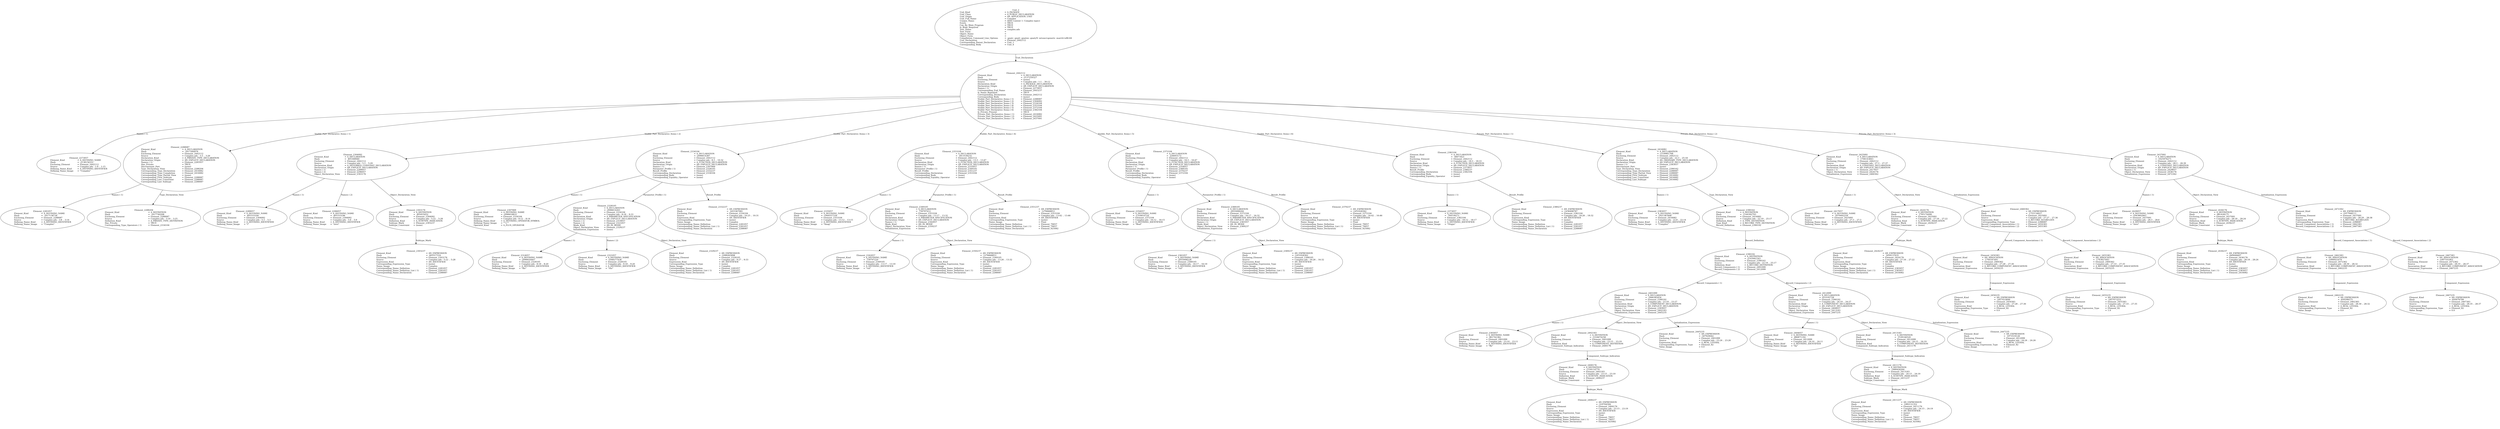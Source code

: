 digraph "complex.adt" {
  Unit_2 -> Element_2442112
      [ label=Unit_Declaration ];
  Unit_2
      [ label=<<TABLE BORDER="0" CELLBORDER="0" CELLSPACING="0" CELLPADDING="0"> 
          <TR><TD COLSPAN="3">Unit_2</TD></TR>
          <TR><TD ALIGN="LEFT">Unit_Kind   </TD><TD> = </TD><TD ALIGN="LEFT">A_PACKAGE</TD></TR>
          <TR><TD ALIGN="LEFT">Unit_Class   </TD><TD> = </TD><TD ALIGN="LEFT">A_PUBLIC_DECLARATION</TD></TR>
          <TR><TD ALIGN="LEFT">Unit_Origin   </TD><TD> = </TD><TD ALIGN="LEFT">AN_APPLICATION_UNIT</TD></TR>
          <TR><TD ALIGN="LEFT">Unit_Full_Name    </TD><TD> = </TD><TD ALIGN="LEFT">Complex</TD></TR>
          <TR><TD ALIGN="LEFT">Unique_Name   </TD><TD> = </TD><TD ALIGN="LEFT">ASIS Context 1: Complex (spec)</TD></TR>
          <TR><TD ALIGN="LEFT">Exists  </TD><TD> = </TD><TD ALIGN="LEFT">TRUE</TD></TR>
          <TR><TD ALIGN="LEFT">Can_Be_Main_Program     </TD><TD> = </TD><TD ALIGN="LEFT">TRUE</TD></TR>
          <TR><TD ALIGN="LEFT">Is_Body_Required     </TD><TD> = </TD><TD ALIGN="LEFT">TRUE</TD></TR>
          <TR><TD ALIGN="LEFT">Text_Name   </TD><TD> = </TD><TD ALIGN="LEFT">complex.ads</TD></TR>
          <TR><TD ALIGN="LEFT">Text_Form   </TD><TD> = </TD><TD ALIGN="LEFT"></TD></TR>
          <TR><TD ALIGN="LEFT">Object_Name   </TD><TD> = </TD><TD ALIGN="LEFT"></TD></TR>
          <TR><TD ALIGN="LEFT">Object_Form   </TD><TD> = </TD><TD ALIGN="LEFT"></TD></TR>
          <TR><TD ALIGN="LEFT">Compilation_Command_Line_Options         </TD><TD> = </TD><TD ALIGN="LEFT">-gnatc -gnatt -gnatws -gnatyN -mtune=generic -march=x86-64</TD></TR>
          <TR><TD ALIGN="LEFT">Unit_Declaration     </TD><TD> = </TD><TD ALIGN="LEFT">Element_2442112</TD></TR>
          <TR><TD ALIGN="LEFT">Corresponding_Parent_Declaration         </TD><TD> = </TD><TD ALIGN="LEFT">Unit_1</TD></TR>
          <TR><TD ALIGN="LEFT">Corresponding_Body     </TD><TD> = </TD><TD ALIGN="LEFT">Unit_4</TD></TR>
          </TABLE>> ];
  Element_2442112 -> Element_2273057
      [ label="Names ( 1)" ];
  Element_2442112 -> Element_2288087
      [ label="Visible_Part_Declarative_Items ( 1)" ];
  Element_2442112 -> Element_2304092
      [ label="Visible_Part_Declarative_Items ( 2)" ];
  Element_2442112 -> Element_2334104
      [ label="Visible_Part_Declarative_Items ( 3)" ];
  Element_2442112 -> Element_2353104
      [ label="Visible_Part_Declarative_Items ( 4)" ];
  Element_2442112 -> Element_2372104
      [ label="Visible_Part_Declarative_Items ( 5)" ];
  Element_2442112 -> Element_2382104
      [ label="Visible_Part_Declarative_Items ( 6)" ];
  Element_2442112 -> Element_2416082
      [ label="Private_Part_Declarative_Items ( 1)" ];
  Element_2442112 -> Element_2425091
      [ label="Private_Part_Declarative_Items ( 2)" ];
  Element_2442112 -> Element_2437091
      [ label="Private_Part_Declarative_Items ( 3)" ];
  Element_2442112
      [ label=<<TABLE BORDER="0" CELLBORDER="0" CELLSPACING="0" CELLPADDING="0"> 
          <TR><TD COLSPAN="3">Element_2442112</TD></TR>
          <TR><TD ALIGN="LEFT">Element_Kind    </TD><TD> = </TD><TD ALIGN="LEFT">A_DECLARATION</TD></TR>
          <TR><TD ALIGN="LEFT">Hash  </TD><TD> = </TD><TD ALIGN="LEFT">-2137259327</TD></TR>
          <TR><TD ALIGN="LEFT">Enclosing_Element     </TD><TD> = </TD><TD ALIGN="LEFT">(none)</TD></TR>
          <TR><TD ALIGN="LEFT">Source  </TD><TD> = </TD><TD ALIGN="LEFT">Complex.ads - 1:1 .. 30:12</TD></TR>
          <TR><TD ALIGN="LEFT">Declaration_Kind     </TD><TD> = </TD><TD ALIGN="LEFT">A_PACKAGE_DECLARATION</TD></TR>
          <TR><TD ALIGN="LEFT">Declaration_Origin     </TD><TD> = </TD><TD ALIGN="LEFT">AN_EXPLICIT_DECLARATION</TD></TR>
          <TR><TD ALIGN="LEFT">Names ( 1)   </TD><TD> = </TD><TD ALIGN="LEFT">Element_2273057</TD></TR>
          <TR><TD ALIGN="LEFT">Corresponding_End_Name      </TD><TD> = </TD><TD ALIGN="LEFT">Element_2443237</TD></TR>
          <TR><TD ALIGN="LEFT">Is_Name_Repeated     </TD><TD> = </TD><TD ALIGN="LEFT">TRUE</TD></TR>
          <TR><TD ALIGN="LEFT">Corresponding_Declaration       </TD><TD> = </TD><TD ALIGN="LEFT">Element_2442112</TD></TR>
          <TR><TD ALIGN="LEFT">Corresponding_Body     </TD><TD> = </TD><TD ALIGN="LEFT">(none)</TD></TR>
          <TR><TD ALIGN="LEFT">Visible_Part_Declarative_Items ( 1)         </TD><TD> = </TD><TD ALIGN="LEFT">Element_2288087</TD></TR>
          <TR><TD ALIGN="LEFT">Visible_Part_Declarative_Items ( 2)         </TD><TD> = </TD><TD ALIGN="LEFT">Element_2304092</TD></TR>
          <TR><TD ALIGN="LEFT">Visible_Part_Declarative_Items ( 3)         </TD><TD> = </TD><TD ALIGN="LEFT">Element_2334104</TD></TR>
          <TR><TD ALIGN="LEFT">Visible_Part_Declarative_Items ( 4)         </TD><TD> = </TD><TD ALIGN="LEFT">Element_2353104</TD></TR>
          <TR><TD ALIGN="LEFT">Visible_Part_Declarative_Items ( 5)         </TD><TD> = </TD><TD ALIGN="LEFT">Element_2372104</TD></TR>
          <TR><TD ALIGN="LEFT">Visible_Part_Declarative_Items ( 6)         </TD><TD> = </TD><TD ALIGN="LEFT">Element_2382104</TD></TR>
          <TR><TD ALIGN="LEFT">Is_Private_Present     </TD><TD> = </TD><TD ALIGN="LEFT">TRUE</TD></TR>
          <TR><TD ALIGN="LEFT">Private_Part_Declarative_Items ( 1)         </TD><TD> = </TD><TD ALIGN="LEFT">Element_2416082</TD></TR>
          <TR><TD ALIGN="LEFT">Private_Part_Declarative_Items ( 2)         </TD><TD> = </TD><TD ALIGN="LEFT">Element_2425091</TD></TR>
          <TR><TD ALIGN="LEFT">Private_Part_Declarative_Items ( 3)         </TD><TD> = </TD><TD ALIGN="LEFT">Element_2437091</TD></TR>
          </TABLE>> ];
  Element_2273057
      [ label=<<TABLE BORDER="0" CELLBORDER="0" CELLSPACING="0" CELLPADDING="0"> 
          <TR><TD COLSPAN="3">Element_2273057</TD></TR>
          <TR><TD ALIGN="LEFT">Element_Kind    </TD><TD> = </TD><TD ALIGN="LEFT">A_DEFINING_NAME</TD></TR>
          <TR><TD ALIGN="LEFT">Hash  </TD><TD> = </TD><TD ALIGN="LEFT">-2138156351</TD></TR>
          <TR><TD ALIGN="LEFT">Enclosing_Element     </TD><TD> = </TD><TD ALIGN="LEFT">Element_2442112</TD></TR>
          <TR><TD ALIGN="LEFT">Source  </TD><TD> = </TD><TD ALIGN="LEFT">Complex.ads - 1:9 .. 1:15</TD></TR>
          <TR><TD ALIGN="LEFT">Defining_Name_Kind     </TD><TD> = </TD><TD ALIGN="LEFT">A_DEFINING_IDENTIFIER</TD></TR>
          <TR><TD ALIGN="LEFT">Defining_Name_Image     </TD><TD> = </TD><TD ALIGN="LEFT">"Complex"</TD></TR>
          </TABLE>> ];
  Element_2288087 -> Element_2281057
      [ label="Names ( 1)" ];
  Element_2288087 -> Element_2288204
      [ label=Type_Declaration_View ];
  Element_2288087
      [ label=<<TABLE BORDER="0" CELLBORDER="0" CELLSPACING="0" CELLPADDING="0"> 
          <TR><TD COLSPAN="3">Element_2288087</TD></TR>
          <TR><TD ALIGN="LEFT">Element_Kind    </TD><TD> = </TD><TD ALIGN="LEFT">A_DECLARATION</TD></TR>
          <TR><TD ALIGN="LEFT">Hash  </TD><TD> = </TD><TD ALIGN="LEFT"> 1617260976</TD></TR>
          <TR><TD ALIGN="LEFT">Enclosing_Element     </TD><TD> = </TD><TD ALIGN="LEFT">Element_2442112</TD></TR>
          <TR><TD ALIGN="LEFT">Source  </TD><TD> = </TD><TD ALIGN="LEFT">Complex.ads - 3:3 .. 3:26</TD></TR>
          <TR><TD ALIGN="LEFT">Declaration_Kind     </TD><TD> = </TD><TD ALIGN="LEFT">A_PRIVATE_TYPE_DECLARATION</TD></TR>
          <TR><TD ALIGN="LEFT">Declaration_Origin     </TD><TD> = </TD><TD ALIGN="LEFT">AN_EXPLICIT_DECLARATION</TD></TR>
          <TR><TD ALIGN="LEFT">Names ( 1)   </TD><TD> = </TD><TD ALIGN="LEFT">Element_2281057</TD></TR>
          <TR><TD ALIGN="LEFT">Has_Private   </TD><TD> = </TD><TD ALIGN="LEFT">TRUE</TD></TR>
          <TR><TD ALIGN="LEFT">Discriminant_Part     </TD><TD> = </TD><TD ALIGN="LEFT">(none)</TD></TR>
          <TR><TD ALIGN="LEFT">Type_Declaration_View      </TD><TD> = </TD><TD ALIGN="LEFT">Element_2288204</TD></TR>
          <TR><TD ALIGN="LEFT">Corresponding_Type_Declaration        </TD><TD> = </TD><TD ALIGN="LEFT">Element_2416082</TD></TR>
          <TR><TD ALIGN="LEFT">Corresponding_Type_Completion        </TD><TD> = </TD><TD ALIGN="LEFT">Element_2416082</TD></TR>
          <TR><TD ALIGN="LEFT">Corresponding_Type_Partial_View        </TD><TD> = </TD><TD ALIGN="LEFT">(none)</TD></TR>
          <TR><TD ALIGN="LEFT">Corresponding_First_Subtype       </TD><TD> = </TD><TD ALIGN="LEFT">Element_2288087</TD></TR>
          <TR><TD ALIGN="LEFT">Corresponding_Last_Constraint        </TD><TD> = </TD><TD ALIGN="LEFT">Element_2288087</TD></TR>
          <TR><TD ALIGN="LEFT">Corresponding_Last_Subtype       </TD><TD> = </TD><TD ALIGN="LEFT">Element_2288087</TD></TR>
          </TABLE>> ];
  Element_2281057
      [ label=<<TABLE BORDER="0" CELLBORDER="0" CELLSPACING="0" CELLPADDING="0"> 
          <TR><TD COLSPAN="3">Element_2281057</TD></TR>
          <TR><TD ALIGN="LEFT">Element_Kind    </TD><TD> = </TD><TD ALIGN="LEFT">A_DEFINING_NAME</TD></TR>
          <TR><TD ALIGN="LEFT">Hash  </TD><TD> = </TD><TD ALIGN="LEFT"> 1617138736</TD></TR>
          <TR><TD ALIGN="LEFT">Enclosing_Element     </TD><TD> = </TD><TD ALIGN="LEFT">Element_2288087</TD></TR>
          <TR><TD ALIGN="LEFT">Source  </TD><TD> = </TD><TD ALIGN="LEFT">Complex.ads - 3:8 .. 3:14</TD></TR>
          <TR><TD ALIGN="LEFT">Defining_Name_Kind     </TD><TD> = </TD><TD ALIGN="LEFT">A_DEFINING_IDENTIFIER</TD></TR>
          <TR><TD ALIGN="LEFT">Defining_Name_Image     </TD><TD> = </TD><TD ALIGN="LEFT">"Complex"</TD></TR>
          </TABLE>> ];
  Element_2288204
      [ label=<<TABLE BORDER="0" CELLBORDER="0" CELLSPACING="0" CELLPADDING="0"> 
          <TR><TD COLSPAN="3">Element_2288204</TD></TR>
          <TR><TD ALIGN="LEFT">Element_Kind    </TD><TD> = </TD><TD ALIGN="LEFT">A_DEFINITION</TD></TR>
          <TR><TD ALIGN="LEFT">Hash  </TD><TD> = </TD><TD ALIGN="LEFT"> 1617740208</TD></TR>
          <TR><TD ALIGN="LEFT">Enclosing_Element     </TD><TD> = </TD><TD ALIGN="LEFT">Element_2288087</TD></TR>
          <TR><TD ALIGN="LEFT">Source  </TD><TD> = </TD><TD ALIGN="LEFT">Complex.ads - 3:19 .. 3:25</TD></TR>
          <TR><TD ALIGN="LEFT">Definition_Kind    </TD><TD> = </TD><TD ALIGN="LEFT">A_PRIVATE_TYPE_DEFINITION</TD></TR>
          <TR><TD ALIGN="LEFT">Has_Private   </TD><TD> = </TD><TD ALIGN="LEFT">TRUE</TD></TR>
          <TR><TD ALIGN="LEFT">Corresponding_Type_Operators ( 1)         </TD><TD> = </TD><TD ALIGN="LEFT">Element_2334104</TD></TR>
          </TABLE>> ];
  Element_2304092 -> Element_2289057
      [ label="Names ( 1)" ];
  Element_2304092 -> Element_2296057
      [ label="Names ( 2)" ];
  Element_2304092 -> Element_2303176
      [ label=Object_Declaration_View ];
  Element_2304092
      [ label=<<TABLE BORDER="0" CELLBORDER="0" CELLSPACING="0" CELLPADDING="0"> 
          <TR><TD COLSPAN="3">Element_2304092</TD></TR>
          <TR><TD ALIGN="LEFT">Element_Kind    </TD><TD> = </TD><TD ALIGN="LEFT">A_DECLARATION</TD></TR>
          <TR><TD ALIGN="LEFT">Hash  </TD><TD> = </TD><TD ALIGN="LEFT"> 405368940</TD></TR>
          <TR><TD ALIGN="LEFT">Enclosing_Element     </TD><TD> = </TD><TD ALIGN="LEFT">Element_2442112</TD></TR>
          <TR><TD ALIGN="LEFT">Source  </TD><TD> = </TD><TD ALIGN="LEFT">Complex.ads - 5:3 .. 5:29</TD></TR>
          <TR><TD ALIGN="LEFT">Declaration_Kind     </TD><TD> = </TD><TD ALIGN="LEFT">A_DEFERRED_CONSTANT_DECLARATION</TD></TR>
          <TR><TD ALIGN="LEFT">Declaration_Origin     </TD><TD> = </TD><TD ALIGN="LEFT">AN_EXPLICIT_DECLARATION</TD></TR>
          <TR><TD ALIGN="LEFT">Names ( 1)   </TD><TD> = </TD><TD ALIGN="LEFT">Element_2289057</TD></TR>
          <TR><TD ALIGN="LEFT">Names ( 2)   </TD><TD> = </TD><TD ALIGN="LEFT">Element_2296057</TD></TR>
          <TR><TD ALIGN="LEFT">Object_Declaration_View      </TD><TD> = </TD><TD ALIGN="LEFT">Element_2303176</TD></TR>
          </TABLE>> ];
  Element_2289057
      [ label=<<TABLE BORDER="0" CELLBORDER="0" CELLSPACING="0" CELLPADDING="0"> 
          <TR><TD COLSPAN="3">Element_2289057</TD></TR>
          <TR><TD ALIGN="LEFT">Element_Kind    </TD><TD> = </TD><TD ALIGN="LEFT">A_DEFINING_NAME</TD></TR>
          <TR><TD ALIGN="LEFT">Hash  </TD><TD> = </TD><TD ALIGN="LEFT"> 405333100</TD></TR>
          <TR><TD ALIGN="LEFT">Enclosing_Element     </TD><TD> = </TD><TD ALIGN="LEFT">Element_2304092</TD></TR>
          <TR><TD ALIGN="LEFT">Source  </TD><TD> = </TD><TD ALIGN="LEFT">Complex.ads - 5:3 .. 5:3</TD></TR>
          <TR><TD ALIGN="LEFT">Defining_Name_Kind     </TD><TD> = </TD><TD ALIGN="LEFT">A_DEFINING_IDENTIFIER</TD></TR>
          <TR><TD ALIGN="LEFT">Defining_Name_Image     </TD><TD> = </TD><TD ALIGN="LEFT">"i"</TD></TR>
          </TABLE>> ];
  Element_2296057
      [ label=<<TABLE BORDER="0" CELLBORDER="0" CELLSPACING="0" CELLPADDING="0"> 
          <TR><TD COLSPAN="3">Element_2296057</TD></TR>
          <TR><TD ALIGN="LEFT">Element_Kind    </TD><TD> = </TD><TD ALIGN="LEFT">A_DEFINING_NAME</TD></TR>
          <TR><TD ALIGN="LEFT">Hash  </TD><TD> = </TD><TD ALIGN="LEFT"> 405333196</TD></TR>
          <TR><TD ALIGN="LEFT">Enclosing_Element     </TD><TD> = </TD><TD ALIGN="LEFT">Element_2304092</TD></TR>
          <TR><TD ALIGN="LEFT">Source  </TD><TD> = </TD><TD ALIGN="LEFT">Complex.ads - 5:6 .. 5:9</TD></TR>
          <TR><TD ALIGN="LEFT">Defining_Name_Kind     </TD><TD> = </TD><TD ALIGN="LEFT">A_DEFINING_IDENTIFIER</TD></TR>
          <TR><TD ALIGN="LEFT">Defining_Name_Image     </TD><TD> = </TD><TD ALIGN="LEFT">"zero"</TD></TR>
          </TABLE>> ];
  Element_2303176 -> Element_2303237
      [ label=Subtype_Mark ];
  Element_2303176
      [ label=<<TABLE BORDER="0" CELLBORDER="0" CELLSPACING="0" CELLPADDING="0"> 
          <TR><TD COLSPAN="3">Element_2303176</TD></TR>
          <TR><TD ALIGN="LEFT">Element_Kind    </TD><TD> = </TD><TD ALIGN="LEFT">A_DEFINITION</TD></TR>
          <TR><TD ALIGN="LEFT">Hash  </TD><TD> = </TD><TD ALIGN="LEFT"> 405455052</TD></TR>
          <TR><TD ALIGN="LEFT">Enclosing_Element     </TD><TD> = </TD><TD ALIGN="LEFT">Element_2304092</TD></TR>
          <TR><TD ALIGN="LEFT">Source  </TD><TD> = </TD><TD ALIGN="LEFT">Complex.ads - 5:22 .. 5:28</TD></TR>
          <TR><TD ALIGN="LEFT">Definition_Kind    </TD><TD> = </TD><TD ALIGN="LEFT">A_SUBTYPE_INDICATION</TD></TR>
          <TR><TD ALIGN="LEFT">Subtype_Mark    </TD><TD> = </TD><TD ALIGN="LEFT">Element_2303237</TD></TR>
          <TR><TD ALIGN="LEFT">Subtype_Constraint     </TD><TD> = </TD><TD ALIGN="LEFT">(none)</TD></TR>
          </TABLE>> ];
  Element_2303237
      [ label=<<TABLE BORDER="0" CELLBORDER="0" CELLSPACING="0" CELLPADDING="0"> 
          <TR><TD COLSPAN="3">Element_2303237</TD></TR>
          <TR><TD ALIGN="LEFT">Element_Kind    </TD><TD> = </TD><TD ALIGN="LEFT">AN_EXPRESSION</TD></TR>
          <TR><TD ALIGN="LEFT">Hash  </TD><TD> = </TD><TD ALIGN="LEFT"> 405517516</TD></TR>
          <TR><TD ALIGN="LEFT">Enclosing_Element     </TD><TD> = </TD><TD ALIGN="LEFT">Element_2303176</TD></TR>
          <TR><TD ALIGN="LEFT">Source  </TD><TD> = </TD><TD ALIGN="LEFT">Complex.ads - 5:22 .. 5:28</TD></TR>
          <TR><TD ALIGN="LEFT">Expression_Kind    </TD><TD> = </TD><TD ALIGN="LEFT">AN_IDENTIFIER</TD></TR>
          <TR><TD ALIGN="LEFT">Corresponding_Expression_Type        </TD><TD> = </TD><TD ALIGN="LEFT">(none)</TD></TR>
          <TR><TD ALIGN="LEFT">Name_Image   </TD><TD> = </TD><TD ALIGN="LEFT">Complex</TD></TR>
          <TR><TD ALIGN="LEFT">Corresponding_Name_Definition        </TD><TD> = </TD><TD ALIGN="LEFT">Element_2281057</TD></TR>
          <TR><TD ALIGN="LEFT">Corresponding_Name_Definition_List ( 1)          </TD><TD> = </TD><TD ALIGN="LEFT">Element_2281057</TD></TR>
          <TR><TD ALIGN="LEFT">Corresponding_Name_Declaration        </TD><TD> = </TD><TD ALIGN="LEFT">Element_2288087</TD></TR>
          </TABLE>> ];
  Element_2334104 -> Element_2307069
      [ label="Names ( 1)" ];
  Element_2334104 -> Element_2328105
      [ label="Parameter_Profile ( 1)" ];
  Element_2334104 -> Element_2332237
      [ label=Result_Profile ];
  Element_2334104
      [ label=<<TABLE BORDER="0" CELLBORDER="0" CELLSPACING="0" CELLPADDING="0"> 
          <TR><TD COLSPAN="3">Element_2334104</TD></TR>
          <TR><TD ALIGN="LEFT">Element_Kind    </TD><TD> = </TD><TD ALIGN="LEFT">A_DECLARATION</TD></TR>
          <TR><TD ALIGN="LEFT">Hash  </TD><TD> = </TD><TD ALIGN="LEFT">-2096614387</TD></TR>
          <TR><TD ALIGN="LEFT">Enclosing_Element     </TD><TD> = </TD><TD ALIGN="LEFT">Element_2442112</TD></TR>
          <TR><TD ALIGN="LEFT">Source  </TD><TD> = </TD><TD ALIGN="LEFT">Complex.ads - 8:3 .. 10:32</TD></TR>
          <TR><TD ALIGN="LEFT">Declaration_Kind     </TD><TD> = </TD><TD ALIGN="LEFT">A_FUNCTION_DECLARATION</TD></TR>
          <TR><TD ALIGN="LEFT">Declaration_Origin     </TD><TD> = </TD><TD ALIGN="LEFT">AN_EXPLICIT_DECLARATION</TD></TR>
          <TR><TD ALIGN="LEFT">Names ( 1)   </TD><TD> = </TD><TD ALIGN="LEFT">Element_2307069</TD></TR>
          <TR><TD ALIGN="LEFT">Parameter_Profile ( 1)      </TD><TD> = </TD><TD ALIGN="LEFT">Element_2328105</TD></TR>
          <TR><TD ALIGN="LEFT">Result_Profile    </TD><TD> = </TD><TD ALIGN="LEFT">Element_2332237</TD></TR>
          <TR><TD ALIGN="LEFT">Corresponding_Declaration       </TD><TD> = </TD><TD ALIGN="LEFT">Element_2334104</TD></TR>
          <TR><TD ALIGN="LEFT">Corresponding_Body     </TD><TD> = </TD><TD ALIGN="LEFT">(none)</TD></TR>
          <TR><TD ALIGN="LEFT">Corresponding_Equality_Operator        </TD><TD> = </TD><TD ALIGN="LEFT">(none)</TD></TR>
          </TABLE>> ];
  Element_2307069
      [ label=<<TABLE BORDER="0" CELLBORDER="0" CELLSPACING="0" CELLPADDING="0"> 
          <TR><TD COLSPAN="3">Element_2307069</TD></TR>
          <TR><TD ALIGN="LEFT">Element_Kind    </TD><TD> = </TD><TD ALIGN="LEFT">A_DEFINING_NAME</TD></TR>
          <TR><TD ALIGN="LEFT">Hash  </TD><TD> = </TD><TD ALIGN="LEFT">-2096618831</TD></TR>
          <TR><TD ALIGN="LEFT">Enclosing_Element     </TD><TD> = </TD><TD ALIGN="LEFT">Element_2334104</TD></TR>
          <TR><TD ALIGN="LEFT">Source  </TD><TD> = </TD><TD ALIGN="LEFT">Complex.ads - 8:12 .. 8:14</TD></TR>
          <TR><TD ALIGN="LEFT">Defining_Name_Kind     </TD><TD> = </TD><TD ALIGN="LEFT">A_DEFINING_OPERATOR_SYMBOL</TD></TR>
          <TR><TD ALIGN="LEFT">Defining_Name_Image     </TD><TD> = </TD><TD ALIGN="LEFT">""+""</TD></TR>
          <TR><TD ALIGN="LEFT">Operator_Kind    </TD><TD> = </TD><TD ALIGN="LEFT">A_PLUS_OPERATOR</TD></TR>
          </TABLE>> ];
  Element_2328105 -> Element_2314057
      [ label="Names ( 1)" ];
  Element_2328105 -> Element_2321057
      [ label="Names ( 2)" ];
  Element_2328105 -> Element_2329237
      [ label=Object_Declaration_View ];
  Element_2328105
      [ label=<<TABLE BORDER="0" CELLBORDER="0" CELLSPACING="0" CELLPADDING="0"> 
          <TR><TD COLSPAN="3">Element_2328105</TD></TR>
          <TR><TD ALIGN="LEFT">Element_Kind    </TD><TD> = </TD><TD ALIGN="LEFT">A_DECLARATION</TD></TR>
          <TR><TD ALIGN="LEFT">Hash  </TD><TD> = </TD><TD ALIGN="LEFT">-2096614263</TD></TR>
          <TR><TD ALIGN="LEFT">Enclosing_Element     </TD><TD> = </TD><TD ALIGN="LEFT">Element_2334104</TD></TR>
          <TR><TD ALIGN="LEFT">Source  </TD><TD> = </TD><TD ALIGN="LEFT">Complex.ads - 8:18 .. 9:33</TD></TR>
          <TR><TD ALIGN="LEFT">Declaration_Kind     </TD><TD> = </TD><TD ALIGN="LEFT">A_PARAMETER_SPECIFICATION</TD></TR>
          <TR><TD ALIGN="LEFT">Declaration_Origin     </TD><TD> = </TD><TD ALIGN="LEFT">AN_EXPLICIT_DECLARATION</TD></TR>
          <TR><TD ALIGN="LEFT">Names ( 1)   </TD><TD> = </TD><TD ALIGN="LEFT">Element_2314057</TD></TR>
          <TR><TD ALIGN="LEFT">Names ( 2)   </TD><TD> = </TD><TD ALIGN="LEFT">Element_2321057</TD></TR>
          <TR><TD ALIGN="LEFT">Mode_Kind   </TD><TD> = </TD><TD ALIGN="LEFT">AN_IN_MODE</TD></TR>
          <TR><TD ALIGN="LEFT">Object_Declaration_View      </TD><TD> = </TD><TD ALIGN="LEFT">Element_2329237</TD></TR>
          <TR><TD ALIGN="LEFT">Initialization_Expression       </TD><TD> = </TD><TD ALIGN="LEFT">(none)</TD></TR>
          </TABLE>> ];
  Element_2314057
      [ label=<<TABLE BORDER="0" CELLBORDER="0" CELLSPACING="0" CELLPADDING="0"> 
          <TR><TD COLSPAN="3">Element_2314057</TD></TR>
          <TR><TD ALIGN="LEFT">Element_Kind    </TD><TD> = </TD><TD ALIGN="LEFT">A_DEFINING_NAME</TD></TR>
          <TR><TD ALIGN="LEFT">Hash  </TD><TD> = </TD><TD ALIGN="LEFT">-2096620407</TD></TR>
          <TR><TD ALIGN="LEFT">Enclosing_Element     </TD><TD> = </TD><TD ALIGN="LEFT">Element_2328105</TD></TR>
          <TR><TD ALIGN="LEFT">Source  </TD><TD> = </TD><TD ALIGN="LEFT">Complex.ads - 8:18 .. 8:20</TD></TR>
          <TR><TD ALIGN="LEFT">Defining_Name_Kind     </TD><TD> = </TD><TD ALIGN="LEFT">A_DEFINING_IDENTIFIER</TD></TR>
          <TR><TD ALIGN="LEFT">Defining_Name_Image     </TD><TD> = </TD><TD ALIGN="LEFT">"lhs"</TD></TR>
          </TABLE>> ];
  Element_2321057
      [ label=<<TABLE BORDER="0" CELLBORDER="0" CELLSPACING="0" CELLPADDING="0"> 
          <TR><TD COLSPAN="3">Element_2321057</TD></TR>
          <TR><TD ALIGN="LEFT">Element_Kind    </TD><TD> = </TD><TD ALIGN="LEFT">A_DEFINING_NAME</TD></TR>
          <TR><TD ALIGN="LEFT">Hash  </TD><TD> = </TD><TD ALIGN="LEFT">-1048277436</TD></TR>
          <TR><TD ALIGN="LEFT">Enclosing_Element     </TD><TD> = </TD><TD ALIGN="LEFT">Element_2328105</TD></TR>
          <TR><TD ALIGN="LEFT">Source  </TD><TD> = </TD><TD ALIGN="LEFT">Complex.ads - 9:18 .. 9:20</TD></TR>
          <TR><TD ALIGN="LEFT">Defining_Name_Kind     </TD><TD> = </TD><TD ALIGN="LEFT">A_DEFINING_IDENTIFIER</TD></TR>
          <TR><TD ALIGN="LEFT">Defining_Name_Image     </TD><TD> = </TD><TD ALIGN="LEFT">"rhs"</TD></TR>
          </TABLE>> ];
  Element_2329237
      [ label=<<TABLE BORDER="0" CELLBORDER="0" CELLSPACING="0" CELLPADDING="0"> 
          <TR><TD COLSPAN="3">Element_2329237</TD></TR>
          <TR><TD ALIGN="LEFT">Element_Kind    </TD><TD> = </TD><TD ALIGN="LEFT">AN_EXPRESSION</TD></TR>
          <TR><TD ALIGN="LEFT">Hash  </TD><TD> = </TD><TD ALIGN="LEFT">-1048265898</TD></TR>
          <TR><TD ALIGN="LEFT">Enclosing_Element     </TD><TD> = </TD><TD ALIGN="LEFT">Element_2328105</TD></TR>
          <TR><TD ALIGN="LEFT">Source  </TD><TD> = </TD><TD ALIGN="LEFT">Complex.ads - 9:27 .. 9:33</TD></TR>
          <TR><TD ALIGN="LEFT">Expression_Kind    </TD><TD> = </TD><TD ALIGN="LEFT">AN_IDENTIFIER</TD></TR>
          <TR><TD ALIGN="LEFT">Corresponding_Expression_Type        </TD><TD> = </TD><TD ALIGN="LEFT">(none)</TD></TR>
          <TR><TD ALIGN="LEFT">Name_Image   </TD><TD> = </TD><TD ALIGN="LEFT">Complex</TD></TR>
          <TR><TD ALIGN="LEFT">Corresponding_Name_Definition        </TD><TD> = </TD><TD ALIGN="LEFT">Element_2281057</TD></TR>
          <TR><TD ALIGN="LEFT">Corresponding_Name_Definition_List ( 1)          </TD><TD> = </TD><TD ALIGN="LEFT">Element_2281057</TD></TR>
          <TR><TD ALIGN="LEFT">Corresponding_Name_Declaration        </TD><TD> = </TD><TD ALIGN="LEFT">Element_2288087</TD></TR>
          </TABLE>> ];
  Element_2332237
      [ label=<<TABLE BORDER="0" CELLBORDER="0" CELLSPACING="0" CELLPADDING="0"> 
          <TR><TD COLSPAN="3">Element_2332237</TD></TR>
          <TR><TD ALIGN="LEFT">Element_Kind    </TD><TD> = </TD><TD ALIGN="LEFT">AN_EXPRESSION</TD></TR>
          <TR><TD ALIGN="LEFT">Hash  </TD><TD> = </TD><TD ALIGN="LEFT"> 1623367081</TD></TR>
          <TR><TD ALIGN="LEFT">Enclosing_Element     </TD><TD> = </TD><TD ALIGN="LEFT">Element_2334104</TD></TR>
          <TR><TD ALIGN="LEFT">Source  </TD><TD> = </TD><TD ALIGN="LEFT">Complex.ads - 10:25 .. 10:31</TD></TR>
          <TR><TD ALIGN="LEFT">Expression_Kind    </TD><TD> = </TD><TD ALIGN="LEFT">AN_IDENTIFIER</TD></TR>
          <TR><TD ALIGN="LEFT">Corresponding_Expression_Type        </TD><TD> = </TD><TD ALIGN="LEFT">(none)</TD></TR>
          <TR><TD ALIGN="LEFT">Name_Image   </TD><TD> = </TD><TD ALIGN="LEFT">Complex</TD></TR>
          <TR><TD ALIGN="LEFT">Corresponding_Name_Definition        </TD><TD> = </TD><TD ALIGN="LEFT">Element_2281057</TD></TR>
          <TR><TD ALIGN="LEFT">Corresponding_Name_Definition_List ( 1)          </TD><TD> = </TD><TD ALIGN="LEFT">Element_2281057</TD></TR>
          <TR><TD ALIGN="LEFT">Corresponding_Name_Declaration        </TD><TD> = </TD><TD ALIGN="LEFT">Element_2288087</TD></TR>
          </TABLE>> ];
  Element_2353104 -> Element_2335057
      [ label="Names ( 1)" ];
  Element_2353104 -> Element_2349105
      [ label="Parameter_Profile ( 1)" ];
  Element_2353104 -> Element_2351237
      [ label=Result_Profile ];
  Element_2353104
      [ label=<<TABLE BORDER="0" CELLBORDER="0" CELLSPACING="0" CELLPADDING="0"> 
          <TR><TD COLSPAN="3">Element_2353104</TD></TR>
          <TR><TD ALIGN="LEFT">Element_Kind    </TD><TD> = </TD><TD ALIGN="LEFT">A_DECLARATION</TD></TR>
          <TR><TD ALIGN="LEFT">Hash  </TD><TD> = </TD><TD ALIGN="LEFT"> 1813539232</TD></TR>
          <TR><TD ALIGN="LEFT">Enclosing_Element     </TD><TD> = </TD><TD ALIGN="LEFT">Element_2442112</TD></TR>
          <TR><TD ALIGN="LEFT">Source  </TD><TD> = </TD><TD ALIGN="LEFT">Complex.ads - 13:3 .. 13:47</TD></TR>
          <TR><TD ALIGN="LEFT">Declaration_Kind     </TD><TD> = </TD><TD ALIGN="LEFT">A_FUNCTION_DECLARATION</TD></TR>
          <TR><TD ALIGN="LEFT">Declaration_Origin     </TD><TD> = </TD><TD ALIGN="LEFT">AN_EXPLICIT_DECLARATION</TD></TR>
          <TR><TD ALIGN="LEFT">Names ( 1)   </TD><TD> = </TD><TD ALIGN="LEFT">Element_2335057</TD></TR>
          <TR><TD ALIGN="LEFT">Parameter_Profile ( 1)      </TD><TD> = </TD><TD ALIGN="LEFT">Element_2349105</TD></TR>
          <TR><TD ALIGN="LEFT">Result_Profile    </TD><TD> = </TD><TD ALIGN="LEFT">Element_2351237</TD></TR>
          <TR><TD ALIGN="LEFT">Corresponding_Declaration       </TD><TD> = </TD><TD ALIGN="LEFT">Element_2353104</TD></TR>
          <TR><TD ALIGN="LEFT">Corresponding_Body     </TD><TD> = </TD><TD ALIGN="LEFT">(none)</TD></TR>
          <TR><TD ALIGN="LEFT">Corresponding_Equality_Operator        </TD><TD> = </TD><TD ALIGN="LEFT">(none)</TD></TR>
          </TABLE>> ];
  Element_2335057
      [ label=<<TABLE BORDER="0" CELLBORDER="0" CELLSPACING="0" CELLPADDING="0"> 
          <TR><TD COLSPAN="3">Element_2335057</TD></TR>
          <TR><TD ALIGN="LEFT">Element_Kind    </TD><TD> = </TD><TD ALIGN="LEFT">A_DEFINING_NAME</TD></TR>
          <TR><TD ALIGN="LEFT">Hash  </TD><TD> = </TD><TD ALIGN="LEFT">-1944557339</TD></TR>
          <TR><TD ALIGN="LEFT">Enclosing_Element     </TD><TD> = </TD><TD ALIGN="LEFT">Element_2353104</TD></TR>
          <TR><TD ALIGN="LEFT">Source  </TD><TD> = </TD><TD ALIGN="LEFT">Complex.ads - 13:12 .. 13:15</TD></TR>
          <TR><TD ALIGN="LEFT">Defining_Name_Kind     </TD><TD> = </TD><TD ALIGN="LEFT">A_DEFINING_IDENTIFIER</TD></TR>
          <TR><TD ALIGN="LEFT">Defining_Name_Image     </TD><TD> = </TD><TD ALIGN="LEFT">"Imag"</TD></TR>
          </TABLE>> ];
  Element_2349105 -> Element_2342057
      [ label="Names ( 1)" ];
  Element_2349105 -> Element_2350237
      [ label=Object_Declaration_View ];
  Element_2349105
      [ label=<<TABLE BORDER="0" CELLBORDER="0" CELLSPACING="0" CELLPADDING="0"> 
          <TR><TD COLSPAN="3">Element_2349105</TD></TR>
          <TR><TD ALIGN="LEFT">Element_Kind    </TD><TD> = </TD><TD ALIGN="LEFT">A_DECLARATION</TD></TR>
          <TR><TD ALIGN="LEFT">Hash  </TD><TD> = </TD><TD ALIGN="LEFT"> 739797412</TD></TR>
          <TR><TD ALIGN="LEFT">Enclosing_Element     </TD><TD> = </TD><TD ALIGN="LEFT">Element_2353104</TD></TR>
          <TR><TD ALIGN="LEFT">Source  </TD><TD> = </TD><TD ALIGN="LEFT">Complex.ads - 13:17 .. 13:32</TD></TR>
          <TR><TD ALIGN="LEFT">Declaration_Kind     </TD><TD> = </TD><TD ALIGN="LEFT">A_PARAMETER_SPECIFICATION</TD></TR>
          <TR><TD ALIGN="LEFT">Declaration_Origin     </TD><TD> = </TD><TD ALIGN="LEFT">AN_EXPLICIT_DECLARATION</TD></TR>
          <TR><TD ALIGN="LEFT">Names ( 1)   </TD><TD> = </TD><TD ALIGN="LEFT">Element_2342057</TD></TR>
          <TR><TD ALIGN="LEFT">Mode_Kind   </TD><TD> = </TD><TD ALIGN="LEFT">AN_IN_MODE</TD></TR>
          <TR><TD ALIGN="LEFT">Object_Declaration_View      </TD><TD> = </TD><TD ALIGN="LEFT">Element_2350237</TD></TR>
          <TR><TD ALIGN="LEFT">Initialization_Expression       </TD><TD> = </TD><TD ALIGN="LEFT">(none)</TD></TR>
          </TABLE>> ];
  Element_2342057
      [ label=<<TABLE BORDER="0" CELLBORDER="0" CELLSPACING="0" CELLPADDING="0"> 
          <TR><TD COLSPAN="3">Element_2342057</TD></TR>
          <TR><TD ALIGN="LEFT">Element_Kind    </TD><TD> = </TD><TD ALIGN="LEFT">A_DEFINING_NAME</TD></TR>
          <TR><TD ALIGN="LEFT">Hash  </TD><TD> = </TD><TD ALIGN="LEFT"> 739797220</TD></TR>
          <TR><TD ALIGN="LEFT">Enclosing_Element     </TD><TD> = </TD><TD ALIGN="LEFT">Element_2349105</TD></TR>
          <TR><TD ALIGN="LEFT">Source  </TD><TD> = </TD><TD ALIGN="LEFT">Complex.ads - 13:17 .. 13:19</TD></TR>
          <TR><TD ALIGN="LEFT">Defining_Name_Kind     </TD><TD> = </TD><TD ALIGN="LEFT">A_DEFINING_IDENTIFIER</TD></TR>
          <TR><TD ALIGN="LEFT">Defining_Name_Image     </TD><TD> = </TD><TD ALIGN="LEFT">"val"</TD></TR>
          </TABLE>> ];
  Element_2350237
      [ label=<<TABLE BORDER="0" CELLBORDER="0" CELLSPACING="0" CELLPADDING="0"> 
          <TR><TD COLSPAN="3">Element_2350237</TD></TR>
          <TR><TD ALIGN="LEFT">Element_Kind    </TD><TD> = </TD><TD ALIGN="LEFT">AN_EXPRESSION</TD></TR>
          <TR><TD ALIGN="LEFT">Hash  </TD><TD> = </TD><TD ALIGN="LEFT"> 1276668853</TD></TR>
          <TR><TD ALIGN="LEFT">Enclosing_Element     </TD><TD> = </TD><TD ALIGN="LEFT">Element_2349105</TD></TR>
          <TR><TD ALIGN="LEFT">Source  </TD><TD> = </TD><TD ALIGN="LEFT">Complex.ads - 13:26 .. 13:32</TD></TR>
          <TR><TD ALIGN="LEFT">Expression_Kind    </TD><TD> = </TD><TD ALIGN="LEFT">AN_IDENTIFIER</TD></TR>
          <TR><TD ALIGN="LEFT">Corresponding_Expression_Type        </TD><TD> = </TD><TD ALIGN="LEFT">(none)</TD></TR>
          <TR><TD ALIGN="LEFT">Name_Image   </TD><TD> = </TD><TD ALIGN="LEFT">Complex</TD></TR>
          <TR><TD ALIGN="LEFT">Corresponding_Name_Definition        </TD><TD> = </TD><TD ALIGN="LEFT">Element_2281057</TD></TR>
          <TR><TD ALIGN="LEFT">Corresponding_Name_Definition_List ( 1)          </TD><TD> = </TD><TD ALIGN="LEFT">Element_2281057</TD></TR>
          <TR><TD ALIGN="LEFT">Corresponding_Name_Declaration        </TD><TD> = </TD><TD ALIGN="LEFT">Element_2288087</TD></TR>
          </TABLE>> ];
  Element_2351237
      [ label=<<TABLE BORDER="0" CELLBORDER="0" CELLSPACING="0" CELLPADDING="0"> 
          <TR><TD COLSPAN="3">Element_2351237</TD></TR>
          <TR><TD ALIGN="LEFT">Element_Kind    </TD><TD> = </TD><TD ALIGN="LEFT">AN_EXPRESSION</TD></TR>
          <TR><TD ALIGN="LEFT">Hash  </TD><TD> = </TD><TD ALIGN="LEFT"> 1276668853</TD></TR>
          <TR><TD ALIGN="LEFT">Enclosing_Element     </TD><TD> = </TD><TD ALIGN="LEFT">Element_2353104</TD></TR>
          <TR><TD ALIGN="LEFT">Source  </TD><TD> = </TD><TD ALIGN="LEFT">Complex.ads - 13:42 .. 13:46</TD></TR>
          <TR><TD ALIGN="LEFT">Expression_Kind    </TD><TD> = </TD><TD ALIGN="LEFT">AN_IDENTIFIER</TD></TR>
          <TR><TD ALIGN="LEFT">Corresponding_Expression_Type        </TD><TD> = </TD><TD ALIGN="LEFT">(none)</TD></TR>
          <TR><TD ALIGN="LEFT">Name_Image   </TD><TD> = </TD><TD ALIGN="LEFT">Float</TD></TR>
          <TR><TD ALIGN="LEFT">Corresponding_Name_Definition        </TD><TD> = </TD><TD ALIGN="LEFT">Element_79057</TD></TR>
          <TR><TD ALIGN="LEFT">Corresponding_Name_Definition_List ( 1)          </TD><TD> = </TD><TD ALIGN="LEFT">Element_79057</TD></TR>
          <TR><TD ALIGN="LEFT">Corresponding_Name_Declaration        </TD><TD> = </TD><TD ALIGN="LEFT">Element_925082</TD></TR>
          </TABLE>> ];
  Element_2372104 -> Element_2354057
      [ label="Names ( 1)" ];
  Element_2372104 -> Element_2368105
      [ label="Parameter_Profile ( 1)" ];
  Element_2372104 -> Element_2370237
      [ label=Result_Profile ];
  Element_2372104
      [ label=<<TABLE BORDER="0" CELLBORDER="0" CELLSPACING="0" CELLPADDING="0"> 
          <TR><TD COLSPAN="3">Element_2372104</TD></TR>
          <TR><TD ALIGN="LEFT">Element_Kind    </TD><TD> = </TD><TD ALIGN="LEFT">A_DECLARATION</TD></TR>
          <TR><TD ALIGN="LEFT">Hash  </TD><TD> = </TD><TD ALIGN="LEFT"> 226693172</TD></TR>
          <TR><TD ALIGN="LEFT">Enclosing_Element     </TD><TD> = </TD><TD ALIGN="LEFT">Element_2442112</TD></TR>
          <TR><TD ALIGN="LEFT">Source  </TD><TD> = </TD><TD ALIGN="LEFT">Complex.ads - 16:3 .. 16:47</TD></TR>
          <TR><TD ALIGN="LEFT">Declaration_Kind     </TD><TD> = </TD><TD ALIGN="LEFT">A_FUNCTION_DECLARATION</TD></TR>
          <TR><TD ALIGN="LEFT">Declaration_Origin     </TD><TD> = </TD><TD ALIGN="LEFT">AN_EXPLICIT_DECLARATION</TD></TR>
          <TR><TD ALIGN="LEFT">Names ( 1)   </TD><TD> = </TD><TD ALIGN="LEFT">Element_2354057</TD></TR>
          <TR><TD ALIGN="LEFT">Parameter_Profile ( 1)      </TD><TD> = </TD><TD ALIGN="LEFT">Element_2368105</TD></TR>
          <TR><TD ALIGN="LEFT">Result_Profile    </TD><TD> = </TD><TD ALIGN="LEFT">Element_2370237</TD></TR>
          <TR><TD ALIGN="LEFT">Corresponding_Declaration       </TD><TD> = </TD><TD ALIGN="LEFT">Element_2372104</TD></TR>
          <TR><TD ALIGN="LEFT">Corresponding_Body     </TD><TD> = </TD><TD ALIGN="LEFT">(none)</TD></TR>
          <TR><TD ALIGN="LEFT">Corresponding_Equality_Operator        </TD><TD> = </TD><TD ALIGN="LEFT">(none)</TD></TR>
          </TABLE>> ];
  Element_2354057
      [ label=<<TABLE BORDER="0" CELLBORDER="0" CELLSPACING="0" CELLPADDING="0"> 
          <TR><TD COLSPAN="3">Element_2354057</TD></TR>
          <TR><TD ALIGN="LEFT">Element_Kind    </TD><TD> = </TD><TD ALIGN="LEFT">A_DEFINING_NAME</TD></TR>
          <TR><TD ALIGN="LEFT">Hash  </TD><TD> = </TD><TD ALIGN="LEFT">-1316810724</TD></TR>
          <TR><TD ALIGN="LEFT">Enclosing_Element     </TD><TD> = </TD><TD ALIGN="LEFT">Element_2372104</TD></TR>
          <TR><TD ALIGN="LEFT">Source  </TD><TD> = </TD><TD ALIGN="LEFT">Complex.ads - 16:12 .. 16:15</TD></TR>
          <TR><TD ALIGN="LEFT">Defining_Name_Kind     </TD><TD> = </TD><TD ALIGN="LEFT">A_DEFINING_IDENTIFIER</TD></TR>
          <TR><TD ALIGN="LEFT">Defining_Name_Image     </TD><TD> = </TD><TD ALIGN="LEFT">"Real"</TD></TR>
          </TABLE>> ];
  Element_2368105 -> Element_2361057
      [ label="Names ( 1)" ];
  Element_2368105 -> Element_2369237
      [ label=Object_Declaration_View ];
  Element_2368105
      [ label=<<TABLE BORDER="0" CELLBORDER="0" CELLSPACING="0" CELLPADDING="0"> 
          <TR><TD COLSPAN="3">Element_2368105</TD></TR>
          <TR><TD ALIGN="LEFT">Element_Kind    </TD><TD> = </TD><TD ALIGN="LEFT">A_DECLARATION</TD></TR>
          <TR><TD ALIGN="LEFT">Hash  </TD><TD> = </TD><TD ALIGN="LEFT">-2055008204</TD></TR>
          <TR><TD ALIGN="LEFT">Enclosing_Element     </TD><TD> = </TD><TD ALIGN="LEFT">Element_2372104</TD></TR>
          <TR><TD ALIGN="LEFT">Source  </TD><TD> = </TD><TD ALIGN="LEFT">Complex.ads - 16:17 .. 16:32</TD></TR>
          <TR><TD ALIGN="LEFT">Declaration_Kind     </TD><TD> = </TD><TD ALIGN="LEFT">A_PARAMETER_SPECIFICATION</TD></TR>
          <TR><TD ALIGN="LEFT">Declaration_Origin     </TD><TD> = </TD><TD ALIGN="LEFT">AN_EXPLICIT_DECLARATION</TD></TR>
          <TR><TD ALIGN="LEFT">Names ( 1)   </TD><TD> = </TD><TD ALIGN="LEFT">Element_2361057</TD></TR>
          <TR><TD ALIGN="LEFT">Mode_Kind   </TD><TD> = </TD><TD ALIGN="LEFT">AN_IN_MODE</TD></TR>
          <TR><TD ALIGN="LEFT">Object_Declaration_View      </TD><TD> = </TD><TD ALIGN="LEFT">Element_2369237</TD></TR>
          <TR><TD ALIGN="LEFT">Initialization_Expression       </TD><TD> = </TD><TD ALIGN="LEFT">(none)</TD></TR>
          </TABLE>> ];
  Element_2361057
      [ label=<<TABLE BORDER="0" CELLBORDER="0" CELLSPACING="0" CELLPADDING="0"> 
          <TR><TD COLSPAN="3">Element_2361057</TD></TR>
          <TR><TD ALIGN="LEFT">Element_Kind    </TD><TD> = </TD><TD ALIGN="LEFT">A_DEFINING_NAME</TD></TR>
          <TR><TD ALIGN="LEFT">Hash  </TD><TD> = </TD><TD ALIGN="LEFT">-2055008228</TD></TR>
          <TR><TD ALIGN="LEFT">Enclosing_Element     </TD><TD> = </TD><TD ALIGN="LEFT">Element_2368105</TD></TR>
          <TR><TD ALIGN="LEFT">Source  </TD><TD> = </TD><TD ALIGN="LEFT">Complex.ads - 16:17 .. 16:19</TD></TR>
          <TR><TD ALIGN="LEFT">Defining_Name_Kind     </TD><TD> = </TD><TD ALIGN="LEFT">A_DEFINING_IDENTIFIER</TD></TR>
          <TR><TD ALIGN="LEFT">Defining_Name_Image     </TD><TD> = </TD><TD ALIGN="LEFT">"val"</TD></TR>
          </TABLE>> ];
  Element_2369237
      [ label=<<TABLE BORDER="0" CELLBORDER="0" CELLSPACING="0" CELLPADDING="0"> 
          <TR><TD COLSPAN="3">Element_2369237</TD></TR>
          <TR><TD ALIGN="LEFT">Element_Kind    </TD><TD> = </TD><TD ALIGN="LEFT">AN_EXPRESSION</TD></TR>
          <TR><TD ALIGN="LEFT">Hash  </TD><TD> = </TD><TD ALIGN="LEFT">-1451028362</TD></TR>
          <TR><TD ALIGN="LEFT">Enclosing_Element     </TD><TD> = </TD><TD ALIGN="LEFT">Element_2368105</TD></TR>
          <TR><TD ALIGN="LEFT">Source  </TD><TD> = </TD><TD ALIGN="LEFT">Complex.ads - 16:26 .. 16:32</TD></TR>
          <TR><TD ALIGN="LEFT">Expression_Kind    </TD><TD> = </TD><TD ALIGN="LEFT">AN_IDENTIFIER</TD></TR>
          <TR><TD ALIGN="LEFT">Corresponding_Expression_Type        </TD><TD> = </TD><TD ALIGN="LEFT">(none)</TD></TR>
          <TR><TD ALIGN="LEFT">Name_Image   </TD><TD> = </TD><TD ALIGN="LEFT">Complex</TD></TR>
          <TR><TD ALIGN="LEFT">Corresponding_Name_Definition        </TD><TD> = </TD><TD ALIGN="LEFT">Element_2281057</TD></TR>
          <TR><TD ALIGN="LEFT">Corresponding_Name_Definition_List ( 1)          </TD><TD> = </TD><TD ALIGN="LEFT">Element_2281057</TD></TR>
          <TR><TD ALIGN="LEFT">Corresponding_Name_Declaration        </TD><TD> = </TD><TD ALIGN="LEFT">Element_2288087</TD></TR>
          </TABLE>> ];
  Element_2370237
      [ label=<<TABLE BORDER="0" CELLBORDER="0" CELLSPACING="0" CELLPADDING="0"> 
          <TR><TD COLSPAN="3">Element_2370237</TD></TR>
          <TR><TD ALIGN="LEFT">Element_Kind    </TD><TD> = </TD><TD ALIGN="LEFT">AN_EXPRESSION</TD></TR>
          <TR><TD ALIGN="LEFT">Hash  </TD><TD> = </TD><TD ALIGN="LEFT">-1451028362</TD></TR>
          <TR><TD ALIGN="LEFT">Enclosing_Element     </TD><TD> = </TD><TD ALIGN="LEFT">Element_2372104</TD></TR>
          <TR><TD ALIGN="LEFT">Source  </TD><TD> = </TD><TD ALIGN="LEFT">Complex.ads - 16:42 .. 16:46</TD></TR>
          <TR><TD ALIGN="LEFT">Expression_Kind    </TD><TD> = </TD><TD ALIGN="LEFT">AN_IDENTIFIER</TD></TR>
          <TR><TD ALIGN="LEFT">Corresponding_Expression_Type        </TD><TD> = </TD><TD ALIGN="LEFT">(none)</TD></TR>
          <TR><TD ALIGN="LEFT">Name_Image   </TD><TD> = </TD><TD ALIGN="LEFT">Float</TD></TR>
          <TR><TD ALIGN="LEFT">Corresponding_Name_Definition        </TD><TD> = </TD><TD ALIGN="LEFT">Element_79057</TD></TR>
          <TR><TD ALIGN="LEFT">Corresponding_Name_Definition_List ( 1)          </TD><TD> = </TD><TD ALIGN="LEFT">Element_79057</TD></TR>
          <TR><TD ALIGN="LEFT">Corresponding_Name_Declaration        </TD><TD> = </TD><TD ALIGN="LEFT">Element_925082</TD></TR>
          </TABLE>> ];
  Element_2382104 -> Element_2373057
      [ label="Names ( 1)" ];
  Element_2382104 -> Element_2380237
      [ label=Result_Profile ];
  Element_2382104
      [ label=<<TABLE BORDER="0" CELLBORDER="0" CELLSPACING="0" CELLPADDING="0"> 
          <TR><TD COLSPAN="3">Element_2382104</TD></TR>
          <TR><TD ALIGN="LEFT">Element_Kind    </TD><TD> = </TD><TD ALIGN="LEFT">A_DECLARATION</TD></TR>
          <TR><TD ALIGN="LEFT">Hash  </TD><TD> = </TD><TD ALIGN="LEFT"> 56673421</TD></TR>
          <TR><TD ALIGN="LEFT">Enclosing_Element     </TD><TD> = </TD><TD ALIGN="LEFT">Element_2442112</TD></TR>
          <TR><TD ALIGN="LEFT">Source  </TD><TD> = </TD><TD ALIGN="LEFT">Complex.ads - 18:3 .. 18:33</TD></TR>
          <TR><TD ALIGN="LEFT">Declaration_Kind     </TD><TD> = </TD><TD ALIGN="LEFT">A_FUNCTION_DECLARATION</TD></TR>
          <TR><TD ALIGN="LEFT">Declaration_Origin     </TD><TD> = </TD><TD ALIGN="LEFT">AN_EXPLICIT_DECLARATION</TD></TR>
          <TR><TD ALIGN="LEFT">Names ( 1)   </TD><TD> = </TD><TD ALIGN="LEFT">Element_2373057</TD></TR>
          <TR><TD ALIGN="LEFT">Result_Profile    </TD><TD> = </TD><TD ALIGN="LEFT">Element_2380237</TD></TR>
          <TR><TD ALIGN="LEFT">Corresponding_Declaration       </TD><TD> = </TD><TD ALIGN="LEFT">Element_2382104</TD></TR>
          <TR><TD ALIGN="LEFT">Corresponding_Body     </TD><TD> = </TD><TD ALIGN="LEFT">(none)</TD></TR>
          <TR><TD ALIGN="LEFT">Corresponding_Equality_Operator        </TD><TD> = </TD><TD ALIGN="LEFT">(none)</TD></TR>
          </TABLE>> ];
  Element_2373057
      [ label=<<TABLE BORDER="0" CELLBORDER="0" CELLSPACING="0" CELLPADDING="0"> 
          <TR><TD COLSPAN="3">Element_2373057</TD></TR>
          <TR><TD ALIGN="LEFT">Element_Kind    </TD><TD> = </TD><TD ALIGN="LEFT">A_DEFINING_NAME</TD></TR>
          <TR><TD ALIGN="LEFT">Hash  </TD><TD> = </TD><TD ALIGN="LEFT"> 744539271</TD></TR>
          <TR><TD ALIGN="LEFT">Enclosing_Element     </TD><TD> = </TD><TD ALIGN="LEFT">Element_2382104</TD></TR>
          <TR><TD ALIGN="LEFT">Source  </TD><TD> = </TD><TD ALIGN="LEFT">Complex.ads - 18:12 .. 18:17</TD></TR>
          <TR><TD ALIGN="LEFT">Defining_Name_Kind     </TD><TD> = </TD><TD ALIGN="LEFT">A_DEFINING_IDENTIFIER</TD></TR>
          <TR><TD ALIGN="LEFT">Defining_Name_Image     </TD><TD> = </TD><TD ALIGN="LEFT">"Origin"</TD></TR>
          </TABLE>> ];
  Element_2380237
      [ label=<<TABLE BORDER="0" CELLBORDER="0" CELLSPACING="0" CELLPADDING="0"> 
          <TR><TD COLSPAN="3">Element_2380237</TD></TR>
          <TR><TD ALIGN="LEFT">Element_Kind    </TD><TD> = </TD><TD ALIGN="LEFT">AN_EXPRESSION</TD></TR>
          <TR><TD ALIGN="LEFT">Hash  </TD><TD> = </TD><TD ALIGN="LEFT">-1436498787</TD></TR>
          <TR><TD ALIGN="LEFT">Enclosing_Element     </TD><TD> = </TD><TD ALIGN="LEFT">Element_2382104</TD></TR>
          <TR><TD ALIGN="LEFT">Source  </TD><TD> = </TD><TD ALIGN="LEFT">Complex.ads - 18:26 .. 18:32</TD></TR>
          <TR><TD ALIGN="LEFT">Expression_Kind    </TD><TD> = </TD><TD ALIGN="LEFT">AN_IDENTIFIER</TD></TR>
          <TR><TD ALIGN="LEFT">Corresponding_Expression_Type        </TD><TD> = </TD><TD ALIGN="LEFT">(none)</TD></TR>
          <TR><TD ALIGN="LEFT">Name_Image   </TD><TD> = </TD><TD ALIGN="LEFT">Complex</TD></TR>
          <TR><TD ALIGN="LEFT">Corresponding_Name_Definition        </TD><TD> = </TD><TD ALIGN="LEFT">Element_2281057</TD></TR>
          <TR><TD ALIGN="LEFT">Corresponding_Name_Definition_List ( 1)          </TD><TD> = </TD><TD ALIGN="LEFT">Element_2281057</TD></TR>
          <TR><TD ALIGN="LEFT">Corresponding_Name_Declaration        </TD><TD> = </TD><TD ALIGN="LEFT">Element_2288087</TD></TR>
          </TABLE>> ];
  Element_2416082 -> Element_2383057
      [ label="Names ( 1)" ];
  Element_2416082 -> Element_2390162
      [ label=Type_Declaration_View ];
  Element_2416082
      [ label=<<TABLE BORDER="0" CELLBORDER="0" CELLSPACING="0" CELLPADDING="0"> 
          <TR><TD COLSPAN="3">Element_2416082</TD></TR>
          <TR><TD ALIGN="LEFT">Element_Kind    </TD><TD> = </TD><TD ALIGN="LEFT">A_DECLARATION</TD></TR>
          <TR><TD ALIGN="LEFT">Hash  </TD><TD> = </TD><TD ALIGN="LEFT">-1539961768</TD></TR>
          <TR><TD ALIGN="LEFT">Enclosing_Element     </TD><TD> = </TD><TD ALIGN="LEFT">Element_2442112</TD></TR>
          <TR><TD ALIGN="LEFT">Source  </TD><TD> = </TD><TD ALIGN="LEFT">Complex.ads - 22:3 .. 25:18</TD></TR>
          <TR><TD ALIGN="LEFT">Declaration_Kind     </TD><TD> = </TD><TD ALIGN="LEFT">AN_ORDINARY_TYPE_DECLARATION</TD></TR>
          <TR><TD ALIGN="LEFT">Declaration_Origin     </TD><TD> = </TD><TD ALIGN="LEFT">AN_EXPLICIT_DECLARATION</TD></TR>
          <TR><TD ALIGN="LEFT">Names ( 1)   </TD><TD> = </TD><TD ALIGN="LEFT">Element_2383057</TD></TR>
          <TR><TD ALIGN="LEFT">Discriminant_Part     </TD><TD> = </TD><TD ALIGN="LEFT">(none)</TD></TR>
          <TR><TD ALIGN="LEFT">Type_Declaration_View      </TD><TD> = </TD><TD ALIGN="LEFT">Element_2390162</TD></TR>
          <TR><TD ALIGN="LEFT">Corresponding_Type_Declaration        </TD><TD> = </TD><TD ALIGN="LEFT">Element_2288087</TD></TR>
          <TR><TD ALIGN="LEFT">Corresponding_Type_Partial_View        </TD><TD> = </TD><TD ALIGN="LEFT">Element_2288087</TD></TR>
          <TR><TD ALIGN="LEFT">Corresponding_First_Subtype       </TD><TD> = </TD><TD ALIGN="LEFT">Element_2416082</TD></TR>
          <TR><TD ALIGN="LEFT">Corresponding_Last_Constraint        </TD><TD> = </TD><TD ALIGN="LEFT">Element_2416082</TD></TR>
          <TR><TD ALIGN="LEFT">Corresponding_Last_Subtype       </TD><TD> = </TD><TD ALIGN="LEFT">Element_2416082</TD></TR>
          </TABLE>> ];
  Element_2383057
      [ label=<<TABLE BORDER="0" CELLBORDER="0" CELLSPACING="0" CELLPADDING="0"> 
          <TR><TD COLSPAN="3">Element_2383057</TD></TR>
          <TR><TD ALIGN="LEFT">Element_Kind    </TD><TD> = </TD><TD ALIGN="LEFT">A_DEFINING_NAME</TD></TR>
          <TR><TD ALIGN="LEFT">Hash  </TD><TD> = </TD><TD ALIGN="LEFT"> 1921387608</TD></TR>
          <TR><TD ALIGN="LEFT">Enclosing_Element     </TD><TD> = </TD><TD ALIGN="LEFT">Element_2416082</TD></TR>
          <TR><TD ALIGN="LEFT">Source  </TD><TD> = </TD><TD ALIGN="LEFT">Complex.ads - 22:8 .. 22:14</TD></TR>
          <TR><TD ALIGN="LEFT">Defining_Name_Kind     </TD><TD> = </TD><TD ALIGN="LEFT">A_DEFINING_IDENTIFIER</TD></TR>
          <TR><TD ALIGN="LEFT">Defining_Name_Image     </TD><TD> = </TD><TD ALIGN="LEFT">"Complex"</TD></TR>
          </TABLE>> ];
  Element_2390162 -> Element_2390192
      [ label=Record_Definition ];
  Element_2390162
      [ label=<<TABLE BORDER="0" CELLBORDER="0" CELLSPACING="0" CELLPADDING="0"> 
          <TR><TD COLSPAN="3">Element_2390162</TD></TR>
          <TR><TD ALIGN="LEFT">Element_Kind    </TD><TD> = </TD><TD ALIGN="LEFT">A_DEFINITION</TD></TR>
          <TR><TD ALIGN="LEFT">Hash  </TD><TD> = </TD><TD ALIGN="LEFT"> 1144392793</TD></TR>
          <TR><TD ALIGN="LEFT">Enclosing_Element     </TD><TD> = </TD><TD ALIGN="LEFT">Element_2416082</TD></TR>
          <TR><TD ALIGN="LEFT">Source  </TD><TD> = </TD><TD ALIGN="LEFT">Complex.ads - 22:19 .. 25:17</TD></TR>
          <TR><TD ALIGN="LEFT">Definition_Kind    </TD><TD> = </TD><TD ALIGN="LEFT">A_TYPE_DEFINITION</TD></TR>
          <TR><TD ALIGN="LEFT">Type_Kind   </TD><TD> = </TD><TD ALIGN="LEFT">A_RECORD_TYPE_DEFINITION</TD></TR>
          <TR><TD ALIGN="LEFT">Record_Definition     </TD><TD> = </TD><TD ALIGN="LEFT">Element_2390192</TD></TR>
          </TABLE>> ];
  Element_2390192 -> Element_2401099
      [ label="Record_Components ( 1)" ];
  Element_2390192 -> Element_2412099
      [ label="Record_Components ( 2)" ];
  Element_2390192
      [ label=<<TABLE BORDER="0" CELLBORDER="0" CELLSPACING="0" CELLPADDING="0"> 
          <TR><TD COLSPAN="3">Element_2390192</TD></TR>
          <TR><TD ALIGN="LEFT">Element_Kind    </TD><TD> = </TD><TD ALIGN="LEFT">A_DEFINITION</TD></TR>
          <TR><TD ALIGN="LEFT">Hash  </TD><TD> = </TD><TD ALIGN="LEFT">-2143941543</TD></TR>
          <TR><TD ALIGN="LEFT">Enclosing_Element     </TD><TD> = </TD><TD ALIGN="LEFT">Element_2390162</TD></TR>
          <TR><TD ALIGN="LEFT">Source  </TD><TD> = </TD><TD ALIGN="LEFT">Complex.ads - 22:19 .. 25:17</TD></TR>
          <TR><TD ALIGN="LEFT">Definition_Kind    </TD><TD> = </TD><TD ALIGN="LEFT">A_RECORD_DEFINITION</TD></TR>
          <TR><TD ALIGN="LEFT">Record_Components ( 1)      </TD><TD> = </TD><TD ALIGN="LEFT">Element_2401099</TD></TR>
          <TR><TD ALIGN="LEFT">Record_Components ( 2)      </TD><TD> = </TD><TD ALIGN="LEFT">Element_2412099</TD></TR>
          </TABLE>> ];
  Element_2401099 -> Element_2393057
      [ label="Names ( 1)" ];
  Element_2401099 -> Element_2402183
      [ label=Object_Declaration_View ];
  Element_2401099 -> Element_2445235
      [ label=Initialization_Expression ];
  Element_2401099
      [ label=<<TABLE BORDER="0" CELLBORDER="0" CELLSPACING="0" CELLPADDING="0"> 
          <TR><TD COLSPAN="3">Element_2401099</TD></TR>
          <TR><TD ALIGN="LEFT">Element_Kind    </TD><TD> = </TD><TD ALIGN="LEFT">A_DECLARATION</TD></TR>
          <TR><TD ALIGN="LEFT">Hash  </TD><TD> = </TD><TD ALIGN="LEFT"> 1666385454</TD></TR>
          <TR><TD ALIGN="LEFT">Enclosing_Element     </TD><TD> = </TD><TD ALIGN="LEFT">Element_2390192</TD></TR>
          <TR><TD ALIGN="LEFT">Source  </TD><TD> = </TD><TD ALIGN="LEFT">Complex.ads - 23:10 .. 23:27</TD></TR>
          <TR><TD ALIGN="LEFT">Declaration_Kind     </TD><TD> = </TD><TD ALIGN="LEFT">A_COMPONENT_DECLARATION</TD></TR>
          <TR><TD ALIGN="LEFT">Declaration_Origin     </TD><TD> = </TD><TD ALIGN="LEFT">AN_EXPLICIT_DECLARATION</TD></TR>
          <TR><TD ALIGN="LEFT">Names ( 1)   </TD><TD> = </TD><TD ALIGN="LEFT">Element_2393057</TD></TR>
          <TR><TD ALIGN="LEFT">Object_Declaration_View      </TD><TD> = </TD><TD ALIGN="LEFT">Element_2402183</TD></TR>
          <TR><TD ALIGN="LEFT">Initialization_Expression       </TD><TD> = </TD><TD ALIGN="LEFT">Element_2445235</TD></TR>
          </TABLE>> ];
  Element_2393057
      [ label=<<TABLE BORDER="0" CELLBORDER="0" CELLSPACING="0" CELLPADDING="0"> 
          <TR><TD COLSPAN="3">Element_2393057</TD></TR>
          <TR><TD ALIGN="LEFT">Element_Kind    </TD><TD> = </TD><TD ALIGN="LEFT">A_DEFINING_NAME</TD></TR>
          <TR><TD ALIGN="LEFT">Hash  </TD><TD> = </TD><TD ALIGN="LEFT"> 961742382</TD></TR>
          <TR><TD ALIGN="LEFT">Enclosing_Element     </TD><TD> = </TD><TD ALIGN="LEFT">Element_2401099</TD></TR>
          <TR><TD ALIGN="LEFT">Source  </TD><TD> = </TD><TD ALIGN="LEFT">Complex.ads - 23:10 .. 23:11</TD></TR>
          <TR><TD ALIGN="LEFT">Defining_Name_Kind     </TD><TD> = </TD><TD ALIGN="LEFT">A_DEFINING_IDENTIFIER</TD></TR>
          <TR><TD ALIGN="LEFT">Defining_Name_Image     </TD><TD> = </TD><TD ALIGN="LEFT">"Re"</TD></TR>
          </TABLE>> ];
  Element_2402183 -> Element_2400176
      [ label=Component_Subtype_Indication ];
  Element_2402183
      [ label=<<TABLE BORDER="0" CELLBORDER="0" CELLSPACING="0" CELLPADDING="0"> 
          <TR><TD COLSPAN="3">Element_2402183</TD></TR>
          <TR><TD ALIGN="LEFT">Element_Kind    </TD><TD> = </TD><TD ALIGN="LEFT">A_DEFINITION</TD></TR>
          <TR><TD ALIGN="LEFT">Hash  </TD><TD> = </TD><TD ALIGN="LEFT">-1216674258</TD></TR>
          <TR><TD ALIGN="LEFT">Enclosing_Element     </TD><TD> = </TD><TD ALIGN="LEFT">Element_2401099</TD></TR>
          <TR><TD ALIGN="LEFT">Source  </TD><TD> = </TD><TD ALIGN="LEFT">Complex.ads - 23:15 .. 23:19</TD></TR>
          <TR><TD ALIGN="LEFT">Definition_Kind    </TD><TD> = </TD><TD ALIGN="LEFT">A_COMPONENT_DEFINITION</TD></TR>
          <TR><TD ALIGN="LEFT">Component_Subtype_Indication        </TD><TD> = </TD><TD ALIGN="LEFT">Element_2400176</TD></TR>
          </TABLE>> ];
  Element_2400176 -> Element_2400237
      [ label=Subtype_Mark ];
  Element_2400176
      [ label=<<TABLE BORDER="0" CELLBORDER="0" CELLSPACING="0" CELLPADDING="0"> 
          <TR><TD COLSPAN="3">Element_2400176</TD></TR>
          <TR><TD ALIGN="LEFT">Element_Kind    </TD><TD> = </TD><TD ALIGN="LEFT">A_DEFINITION</TD></TR>
          <TR><TD ALIGN="LEFT">Hash  </TD><TD> = </TD><TD ALIGN="LEFT">-1334114770</TD></TR>
          <TR><TD ALIGN="LEFT">Enclosing_Element     </TD><TD> = </TD><TD ALIGN="LEFT">Element_2402183</TD></TR>
          <TR><TD ALIGN="LEFT">Source  </TD><TD> = </TD><TD ALIGN="LEFT">Complex.ads - 23:15 .. 23:19</TD></TR>
          <TR><TD ALIGN="LEFT">Definition_Kind    </TD><TD> = </TD><TD ALIGN="LEFT">A_SUBTYPE_INDICATION</TD></TR>
          <TR><TD ALIGN="LEFT">Subtype_Mark    </TD><TD> = </TD><TD ALIGN="LEFT">Element_2400237</TD></TR>
          <TR><TD ALIGN="LEFT">Subtype_Constraint     </TD><TD> = </TD><TD ALIGN="LEFT">(none)</TD></TR>
          </TABLE>> ];
  Element_2400237
      [ label=<<TABLE BORDER="0" CELLBORDER="0" CELLSPACING="0" CELLPADDING="0"> 
          <TR><TD COLSPAN="3">Element_2400237</TD></TR>
          <TR><TD ALIGN="LEFT">Element_Kind    </TD><TD> = </TD><TD ALIGN="LEFT">AN_EXPRESSION</TD></TR>
          <TR><TD ALIGN="LEFT">Hash  </TD><TD> = </TD><TD ALIGN="LEFT">-310704594</TD></TR>
          <TR><TD ALIGN="LEFT">Enclosing_Element     </TD><TD> = </TD><TD ALIGN="LEFT">Element_2400176</TD></TR>
          <TR><TD ALIGN="LEFT">Source  </TD><TD> = </TD><TD ALIGN="LEFT">Complex.ads - 23:15 .. 23:19</TD></TR>
          <TR><TD ALIGN="LEFT">Expression_Kind    </TD><TD> = </TD><TD ALIGN="LEFT">AN_IDENTIFIER</TD></TR>
          <TR><TD ALIGN="LEFT">Corresponding_Expression_Type        </TD><TD> = </TD><TD ALIGN="LEFT">(none)</TD></TR>
          <TR><TD ALIGN="LEFT">Name_Image   </TD><TD> = </TD><TD ALIGN="LEFT">Float</TD></TR>
          <TR><TD ALIGN="LEFT">Corresponding_Name_Definition        </TD><TD> = </TD><TD ALIGN="LEFT">Element_79057</TD></TR>
          <TR><TD ALIGN="LEFT">Corresponding_Name_Definition_List ( 1)          </TD><TD> = </TD><TD ALIGN="LEFT">Element_79057</TD></TR>
          <TR><TD ALIGN="LEFT">Corresponding_Name_Declaration        </TD><TD> = </TD><TD ALIGN="LEFT">Element_925082</TD></TR>
          </TABLE>> ];
  Element_2445235
      [ label=<<TABLE BORDER="0" CELLBORDER="0" CELLSPACING="0" CELLPADDING="0"> 
          <TR><TD COLSPAN="3">Element_2445235</TD></TR>
          <TR><TD ALIGN="LEFT">Element_Kind    </TD><TD> = </TD><TD ALIGN="LEFT">AN_EXPRESSION</TD></TR>
          <TR><TD ALIGN="LEFT">Hash  </TD><TD> = </TD><TD ALIGN="LEFT">-347929042</TD></TR>
          <TR><TD ALIGN="LEFT">Enclosing_Element     </TD><TD> = </TD><TD ALIGN="LEFT">Element_2401099</TD></TR>
          <TR><TD ALIGN="LEFT">Source  </TD><TD> = </TD><TD ALIGN="LEFT">Complex.ads - 23:24 .. 23:26</TD></TR>
          <TR><TD ALIGN="LEFT">Expression_Kind    </TD><TD> = </TD><TD ALIGN="LEFT">A_REAL_LITERAL</TD></TR>
          <TR><TD ALIGN="LEFT">Corresponding_Expression_Type        </TD><TD> = </TD><TD ALIGN="LEFT">Element_82</TD></TR>
          <TR><TD ALIGN="LEFT">Value_Image   </TD><TD> = </TD><TD ALIGN="LEFT">0.0</TD></TR>
          </TABLE>> ];
  Element_2412099 -> Element_2404057
      [ label="Names ( 1)" ];
  Element_2412099 -> Element_2413183
      [ label=Object_Declaration_View ];
  Element_2412099 -> Element_2447235
      [ label=Initialization_Expression ];
  Element_2412099
      [ label=<<TABLE BORDER="0" CELLBORDER="0" CELLSPACING="0" CELLPADDING="0"> 
          <TR><TD COLSPAN="3">Element_2412099</TD></TR>
          <TR><TD ALIGN="LEFT">Element_Kind    </TD><TD> = </TD><TD ALIGN="LEFT">A_DECLARATION</TD></TR>
          <TR><TD ALIGN="LEFT">Hash  </TD><TD> = </TD><TD ALIGN="LEFT"> 833192728</TD></TR>
          <TR><TD ALIGN="LEFT">Enclosing_Element     </TD><TD> = </TD><TD ALIGN="LEFT">Element_2390192</TD></TR>
          <TR><TD ALIGN="LEFT">Source  </TD><TD> = </TD><TD ALIGN="LEFT">Complex.ads - 24:10 .. 24:27</TD></TR>
          <TR><TD ALIGN="LEFT">Declaration_Kind     </TD><TD> = </TD><TD ALIGN="LEFT">A_COMPONENT_DECLARATION</TD></TR>
          <TR><TD ALIGN="LEFT">Declaration_Origin     </TD><TD> = </TD><TD ALIGN="LEFT">AN_EXPLICIT_DECLARATION</TD></TR>
          <TR><TD ALIGN="LEFT">Names ( 1)   </TD><TD> = </TD><TD ALIGN="LEFT">Element_2404057</TD></TR>
          <TR><TD ALIGN="LEFT">Object_Declaration_View      </TD><TD> = </TD><TD ALIGN="LEFT">Element_2413183</TD></TR>
          <TR><TD ALIGN="LEFT">Initialization_Expression       </TD><TD> = </TD><TD ALIGN="LEFT">Element_2447235</TD></TR>
          </TABLE>> ];
  Element_2404057
      [ label=<<TABLE BORDER="0" CELLBORDER="0" CELLSPACING="0" CELLPADDING="0"> 
          <TR><TD COLSPAN="3">Element_2404057</TD></TR>
          <TR><TD ALIGN="LEFT">Element_Kind    </TD><TD> = </TD><TD ALIGN="LEFT">A_DEFINING_NAME</TD></TR>
          <TR><TD ALIGN="LEFT">Hash  </TD><TD> = </TD><TD ALIGN="LEFT"> 480871192</TD></TR>
          <TR><TD ALIGN="LEFT">Enclosing_Element     </TD><TD> = </TD><TD ALIGN="LEFT">Element_2412099</TD></TR>
          <TR><TD ALIGN="LEFT">Source  </TD><TD> = </TD><TD ALIGN="LEFT">Complex.ads - 24:10 .. 24:11</TD></TR>
          <TR><TD ALIGN="LEFT">Defining_Name_Kind     </TD><TD> = </TD><TD ALIGN="LEFT">A_DEFINING_IDENTIFIER</TD></TR>
          <TR><TD ALIGN="LEFT">Defining_Name_Image     </TD><TD> = </TD><TD ALIGN="LEFT">"Im"</TD></TR>
          </TABLE>> ];
  Element_2413183 -> Element_2411176
      [ label=Component_Subtype_Indication ];
  Element_2413183
      [ label=<<TABLE BORDER="0" CELLBORDER="0" CELLSPACING="0" CELLPADDING="0"> 
          <TR><TD COLSPAN="3">Element_2413183</TD></TR>
          <TR><TD ALIGN="LEFT">Element_Kind    </TD><TD> = </TD><TD ALIGN="LEFT">A_DEFINITION</TD></TR>
          <TR><TD ALIGN="LEFT">Hash  </TD><TD> = </TD><TD ALIGN="LEFT"> 1539146520</TD></TR>
          <TR><TD ALIGN="LEFT">Enclosing_Element     </TD><TD> = </TD><TD ALIGN="LEFT">Element_2412099</TD></TR>
          <TR><TD ALIGN="LEFT">Source  </TD><TD> = </TD><TD ALIGN="LEFT">Complex.ads - 24:15 .. 24:19</TD></TR>
          <TR><TD ALIGN="LEFT">Definition_Kind    </TD><TD> = </TD><TD ALIGN="LEFT">A_COMPONENT_DEFINITION</TD></TR>
          <TR><TD ALIGN="LEFT">Component_Subtype_Indication        </TD><TD> = </TD><TD ALIGN="LEFT">Element_2411176</TD></TR>
          </TABLE>> ];
  Element_2411176 -> Element_2411237
      [ label=Subtype_Mark ];
  Element_2411176
      [ label=<<TABLE BORDER="0" CELLBORDER="0" CELLSPACING="0" CELLPADDING="0"> 
          <TR><TD COLSPAN="3">Element_2411176</TD></TR>
          <TR><TD ALIGN="LEFT">Element_Kind    </TD><TD> = </TD><TD ALIGN="LEFT">A_DEFINITION</TD></TR>
          <TR><TD ALIGN="LEFT">Hash  </TD><TD> = </TD><TD ALIGN="LEFT"> 1480426264</TD></TR>
          <TR><TD ALIGN="LEFT">Enclosing_Element     </TD><TD> = </TD><TD ALIGN="LEFT">Element_2413183</TD></TR>
          <TR><TD ALIGN="LEFT">Source  </TD><TD> = </TD><TD ALIGN="LEFT">Complex.ads - 24:15 .. 24:19</TD></TR>
          <TR><TD ALIGN="LEFT">Definition_Kind    </TD><TD> = </TD><TD ALIGN="LEFT">A_SUBTYPE_INDICATION</TD></TR>
          <TR><TD ALIGN="LEFT">Subtype_Mark    </TD><TD> = </TD><TD ALIGN="LEFT">Element_2411237</TD></TR>
          <TR><TD ALIGN="LEFT">Subtype_Constraint     </TD><TD> = </TD><TD ALIGN="LEFT">(none)</TD></TR>
          </TABLE>> ];
  Element_2411237
      [ label=<<TABLE BORDER="0" CELLBORDER="0" CELLSPACING="0" CELLPADDING="0"> 
          <TR><TD COLSPAN="3">Element_2411237</TD></TR>
          <TR><TD ALIGN="LEFT">Element_Kind    </TD><TD> = </TD><TD ALIGN="LEFT">AN_EXPRESSION</TD></TR>
          <TR><TD ALIGN="LEFT">Hash  </TD><TD> = </TD><TD ALIGN="LEFT"> 1992131352</TD></TR>
          <TR><TD ALIGN="LEFT">Enclosing_Element     </TD><TD> = </TD><TD ALIGN="LEFT">Element_2411176</TD></TR>
          <TR><TD ALIGN="LEFT">Source  </TD><TD> = </TD><TD ALIGN="LEFT">Complex.ads - 24:15 .. 24:19</TD></TR>
          <TR><TD ALIGN="LEFT">Expression_Kind    </TD><TD> = </TD><TD ALIGN="LEFT">AN_IDENTIFIER</TD></TR>
          <TR><TD ALIGN="LEFT">Corresponding_Expression_Type        </TD><TD> = </TD><TD ALIGN="LEFT">(none)</TD></TR>
          <TR><TD ALIGN="LEFT">Name_Image   </TD><TD> = </TD><TD ALIGN="LEFT">Float</TD></TR>
          <TR><TD ALIGN="LEFT">Corresponding_Name_Definition        </TD><TD> = </TD><TD ALIGN="LEFT">Element_79057</TD></TR>
          <TR><TD ALIGN="LEFT">Corresponding_Name_Definition_List ( 1)          </TD><TD> = </TD><TD ALIGN="LEFT">Element_79057</TD></TR>
          <TR><TD ALIGN="LEFT">Corresponding_Name_Declaration        </TD><TD> = </TD><TD ALIGN="LEFT">Element_925082</TD></TR>
          </TABLE>> ];
  Element_2447235
      [ label=<<TABLE BORDER="0" CELLBORDER="0" CELLSPACING="0" CELLPADDING="0"> 
          <TR><TD COLSPAN="3">Element_2447235</TD></TR>
          <TR><TD ALIGN="LEFT">Element_Kind    </TD><TD> = </TD><TD ALIGN="LEFT">AN_EXPRESSION</TD></TR>
          <TR><TD ALIGN="LEFT">Hash  </TD><TD> = </TD><TD ALIGN="LEFT"> 1973519128</TD></TR>
          <TR><TD ALIGN="LEFT">Enclosing_Element     </TD><TD> = </TD><TD ALIGN="LEFT">Element_2412099</TD></TR>
          <TR><TD ALIGN="LEFT">Source  </TD><TD> = </TD><TD ALIGN="LEFT">Complex.ads - 24:24 .. 24:26</TD></TR>
          <TR><TD ALIGN="LEFT">Expression_Kind    </TD><TD> = </TD><TD ALIGN="LEFT">A_REAL_LITERAL</TD></TR>
          <TR><TD ALIGN="LEFT">Corresponding_Expression_Type        </TD><TD> = </TD><TD ALIGN="LEFT">Element_82</TD></TR>
          <TR><TD ALIGN="LEFT">Value_Image   </TD><TD> = </TD><TD ALIGN="LEFT">0.0</TD></TR>
          </TABLE>> ];
  Element_2425091 -> Element_2417057
      [ label="Names ( 1)" ];
  Element_2425091 -> Element_2424176
      [ label=Object_Declaration_View ];
  Element_2425091 -> Element_2460362
      [ label=Initialization_Expression ];
  Element_2425091
      [ label=<<TABLE BORDER="0" CELLBORDER="0" CELLSPACING="0" CELLPADDING="0"> 
          <TR><TD COLSPAN="3">Element_2425091</TD></TR>
          <TR><TD ALIGN="LEFT">Element_Kind    </TD><TD> = </TD><TD ALIGN="LEFT">A_DECLARATION</TD></TR>
          <TR><TD ALIGN="LEFT">Hash  </TD><TD> = </TD><TD ALIGN="LEFT"> 1706143843</TD></TR>
          <TR><TD ALIGN="LEFT">Enclosing_Element     </TD><TD> = </TD><TD ALIGN="LEFT">Element_2442112</TD></TR>
          <TR><TD ALIGN="LEFT">Source  </TD><TD> = </TD><TD ALIGN="LEFT">Complex.ads - 27:3 .. 27:37</TD></TR>
          <TR><TD ALIGN="LEFT">Declaration_Kind     </TD><TD> = </TD><TD ALIGN="LEFT">A_CONSTANT_DECLARATION</TD></TR>
          <TR><TD ALIGN="LEFT">Declaration_Origin     </TD><TD> = </TD><TD ALIGN="LEFT">AN_EXPLICIT_DECLARATION</TD></TR>
          <TR><TD ALIGN="LEFT">Names ( 1)   </TD><TD> = </TD><TD ALIGN="LEFT">Element_2417057</TD></TR>
          <TR><TD ALIGN="LEFT">Object_Declaration_View      </TD><TD> = </TD><TD ALIGN="LEFT">Element_2424176</TD></TR>
          <TR><TD ALIGN="LEFT">Initialization_Expression       </TD><TD> = </TD><TD ALIGN="LEFT">Element_2460362</TD></TR>
          </TABLE>> ];
  Element_2417057
      [ label=<<TABLE BORDER="0" CELLBORDER="0" CELLSPACING="0" CELLPADDING="0"> 
          <TR><TD COLSPAN="3">Element_2417057</TD></TR>
          <TR><TD ALIGN="LEFT">Element_Kind    </TD><TD> = </TD><TD ALIGN="LEFT">A_DEFINING_NAME</TD></TR>
          <TR><TD ALIGN="LEFT">Hash  </TD><TD> = </TD><TD ALIGN="LEFT"> 1670492259</TD></TR>
          <TR><TD ALIGN="LEFT">Enclosing_Element     </TD><TD> = </TD><TD ALIGN="LEFT">Element_2425091</TD></TR>
          <TR><TD ALIGN="LEFT">Source  </TD><TD> = </TD><TD ALIGN="LEFT">Complex.ads - 27:3 .. 27:3</TD></TR>
          <TR><TD ALIGN="LEFT">Defining_Name_Kind     </TD><TD> = </TD><TD ALIGN="LEFT">A_DEFINING_IDENTIFIER</TD></TR>
          <TR><TD ALIGN="LEFT">Defining_Name_Image     </TD><TD> = </TD><TD ALIGN="LEFT">"i"</TD></TR>
          </TABLE>> ];
  Element_2424176 -> Element_2424237
      [ label=Subtype_Mark ];
  Element_2424176
      [ label=<<TABLE BORDER="0" CELLBORDER="0" CELLSPACING="0" CELLPADDING="0"> 
          <TR><TD COLSPAN="3">Element_2424176</TD></TR>
          <TR><TD ALIGN="LEFT">Element_Kind    </TD><TD> = </TD><TD ALIGN="LEFT">A_DEFINITION</TD></TR>
          <TR><TD ALIGN="LEFT">Hash  </TD><TD> = </TD><TD ALIGN="LEFT"> 1795174499</TD></TR>
          <TR><TD ALIGN="LEFT">Enclosing_Element     </TD><TD> = </TD><TD ALIGN="LEFT">Element_2425091</TD></TR>
          <TR><TD ALIGN="LEFT">Source  </TD><TD> = </TD><TD ALIGN="LEFT">Complex.ads - 27:16 .. 27:22</TD></TR>
          <TR><TD ALIGN="LEFT">Definition_Kind    </TD><TD> = </TD><TD ALIGN="LEFT">A_SUBTYPE_INDICATION</TD></TR>
          <TR><TD ALIGN="LEFT">Subtype_Mark    </TD><TD> = </TD><TD ALIGN="LEFT">Element_2424237</TD></TR>
          <TR><TD ALIGN="LEFT">Subtype_Constraint     </TD><TD> = </TD><TD ALIGN="LEFT">(none)</TD></TR>
          </TABLE>> ];
  Element_2424237
      [ label=<<TABLE BORDER="0" CELLBORDER="0" CELLSPACING="0" CELLPADDING="0"> 
          <TR><TD COLSPAN="3">Element_2424237</TD></TR>
          <TR><TD ALIGN="LEFT">Element_Kind    </TD><TD> = </TD><TD ALIGN="LEFT">AN_EXPRESSION</TD></TR>
          <TR><TD ALIGN="LEFT">Hash  </TD><TD> = </TD><TD ALIGN="LEFT"> 1859137635</TD></TR>
          <TR><TD ALIGN="LEFT">Enclosing_Element     </TD><TD> = </TD><TD ALIGN="LEFT">Element_2424176</TD></TR>
          <TR><TD ALIGN="LEFT">Source  </TD><TD> = </TD><TD ALIGN="LEFT">Complex.ads - 27:16 .. 27:22</TD></TR>
          <TR><TD ALIGN="LEFT">Expression_Kind    </TD><TD> = </TD><TD ALIGN="LEFT">AN_IDENTIFIER</TD></TR>
          <TR><TD ALIGN="LEFT">Corresponding_Expression_Type        </TD><TD> = </TD><TD ALIGN="LEFT">(none)</TD></TR>
          <TR><TD ALIGN="LEFT">Name_Image   </TD><TD> = </TD><TD ALIGN="LEFT">Complex</TD></TR>
          <TR><TD ALIGN="LEFT">Corresponding_Name_Definition        </TD><TD> = </TD><TD ALIGN="LEFT">Element_2383057</TD></TR>
          <TR><TD ALIGN="LEFT">Corresponding_Name_Definition_List ( 1)          </TD><TD> = </TD><TD ALIGN="LEFT">Element_2383057</TD></TR>
          <TR><TD ALIGN="LEFT">Corresponding_Name_Declaration        </TD><TD> = </TD><TD ALIGN="LEFT">Element_2416082</TD></TR>
          </TABLE>> ];
  Element_2460362 -> Element_2450383
      [ label="Record_Component_Associations ( 1)" ];
  Element_2460362 -> Element_2455383
      [ label="Record_Component_Associations ( 2)" ];
  Element_2460362
      [ label=<<TABLE BORDER="0" CELLBORDER="0" CELLSPACING="0" CELLPADDING="0"> 
          <TR><TD COLSPAN="3">Element_2460362</TD></TR>
          <TR><TD ALIGN="LEFT">Element_Kind    </TD><TD> = </TD><TD ALIGN="LEFT">AN_EXPRESSION</TD></TR>
          <TR><TD ALIGN="LEFT">Hash  </TD><TD> = </TD><TD ALIGN="LEFT"> 1722134627</TD></TR>
          <TR><TD ALIGN="LEFT">Enclosing_Element     </TD><TD> = </TD><TD ALIGN="LEFT">Element_2425091</TD></TR>
          <TR><TD ALIGN="LEFT">Source  </TD><TD> = </TD><TD ALIGN="LEFT">Complex.ads - 27:27 .. 27:36</TD></TR>
          <TR><TD ALIGN="LEFT">Expression_Kind    </TD><TD> = </TD><TD ALIGN="LEFT">A_RECORD_AGGREGATE</TD></TR>
          <TR><TD ALIGN="LEFT">Corresponding_Expression_Type        </TD><TD> = </TD><TD ALIGN="LEFT">Element_2288087</TD></TR>
          <TR><TD ALIGN="LEFT">Record_Component_Associations ( 1)         </TD><TD> = </TD><TD ALIGN="LEFT">Element_2450383</TD></TR>
          <TR><TD ALIGN="LEFT">Record_Component_Associations ( 2)         </TD><TD> = </TD><TD ALIGN="LEFT">Element_2455383</TD></TR>
          </TABLE>> ];
  Element_2450383 -> Element_2450235
      [ label=Component_Expression ];
  Element_2450383
      [ label=<<TABLE BORDER="0" CELLBORDER="0" CELLSPACING="0" CELLPADDING="0"> 
          <TR><TD COLSPAN="3">Element_2450383</TD></TR>
          <TR><TD ALIGN="LEFT">Element_Kind    </TD><TD> = </TD><TD ALIGN="LEFT">AN_ASSOCIATION</TD></TR>
          <TR><TD ALIGN="LEFT">Hash  </TD><TD> = </TD><TD ALIGN="LEFT"> 1744187491</TD></TR>
          <TR><TD ALIGN="LEFT">Enclosing_Element     </TD><TD> = </TD><TD ALIGN="LEFT">Element_2460362</TD></TR>
          <TR><TD ALIGN="LEFT">Source  </TD><TD> = </TD><TD ALIGN="LEFT">Complex.ads - 27:28 .. 27:30</TD></TR>
          <TR><TD ALIGN="LEFT">Association_Kind     </TD><TD> = </TD><TD ALIGN="LEFT">A_RECORD_COMPONENT_ASSOCIATION</TD></TR>
          <TR><TD ALIGN="LEFT">Component_Expression      </TD><TD> = </TD><TD ALIGN="LEFT">Element_2450235</TD></TR>
          </TABLE>> ];
  Element_2450235
      [ label=<<TABLE BORDER="0" CELLBORDER="0" CELLSPACING="0" CELLPADDING="0"> 
          <TR><TD COLSPAN="3">Element_2450235</TD></TR>
          <TR><TD ALIGN="LEFT">Element_Kind    </TD><TD> = </TD><TD ALIGN="LEFT">AN_EXPRESSION</TD></TR>
          <TR><TD ALIGN="LEFT">Hash  </TD><TD> = </TD><TD ALIGN="LEFT"> 1857433699</TD></TR>
          <TR><TD ALIGN="LEFT">Enclosing_Element     </TD><TD> = </TD><TD ALIGN="LEFT">Element_2450383</TD></TR>
          <TR><TD ALIGN="LEFT">Source  </TD><TD> = </TD><TD ALIGN="LEFT">Complex.ads - 27:28 .. 27:30</TD></TR>
          <TR><TD ALIGN="LEFT">Expression_Kind    </TD><TD> = </TD><TD ALIGN="LEFT">A_REAL_LITERAL</TD></TR>
          <TR><TD ALIGN="LEFT">Corresponding_Expression_Type        </TD><TD> = </TD><TD ALIGN="LEFT">Element_82</TD></TR>
          <TR><TD ALIGN="LEFT">Value_Image   </TD><TD> = </TD><TD ALIGN="LEFT">0.0</TD></TR>
          </TABLE>> ];
  Element_2455383 -> Element_2455235
      [ label=Component_Expression ];
  Element_2455383
      [ label=<<TABLE BORDER="0" CELLBORDER="0" CELLSPACING="0" CELLPADDING="0"> 
          <TR><TD COLSPAN="3">Element_2455383</TD></TR>
          <TR><TD ALIGN="LEFT">Element_Kind    </TD><TD> = </TD><TD ALIGN="LEFT">AN_ASSOCIATION</TD></TR>
          <TR><TD ALIGN="LEFT">Hash  </TD><TD> = </TD><TD ALIGN="LEFT"> 1743827043</TD></TR>
          <TR><TD ALIGN="LEFT">Enclosing_Element     </TD><TD> = </TD><TD ALIGN="LEFT">Element_2460362</TD></TR>
          <TR><TD ALIGN="LEFT">Source  </TD><TD> = </TD><TD ALIGN="LEFT">Complex.ads - 27:33 .. 27:35</TD></TR>
          <TR><TD ALIGN="LEFT">Association_Kind     </TD><TD> = </TD><TD ALIGN="LEFT">A_RECORD_COMPONENT_ASSOCIATION</TD></TR>
          <TR><TD ALIGN="LEFT">Component_Expression      </TD><TD> = </TD><TD ALIGN="LEFT">Element_2455235</TD></TR>
          </TABLE>> ];
  Element_2455235
      [ label=<<TABLE BORDER="0" CELLBORDER="0" CELLSPACING="0" CELLPADDING="0"> 
          <TR><TD COLSPAN="3">Element_2455235</TD></TR>
          <TR><TD ALIGN="LEFT">Element_Kind    </TD><TD> = </TD><TD ALIGN="LEFT">AN_EXPRESSION</TD></TR>
          <TR><TD ALIGN="LEFT">Hash  </TD><TD> = </TD><TD ALIGN="LEFT"> 1857073251</TD></TR>
          <TR><TD ALIGN="LEFT">Enclosing_Element     </TD><TD> = </TD><TD ALIGN="LEFT">Element_2455383</TD></TR>
          <TR><TD ALIGN="LEFT">Source  </TD><TD> = </TD><TD ALIGN="LEFT">Complex.ads - 27:33 .. 27:35</TD></TR>
          <TR><TD ALIGN="LEFT">Expression_Kind    </TD><TD> = </TD><TD ALIGN="LEFT">A_REAL_LITERAL</TD></TR>
          <TR><TD ALIGN="LEFT">Corresponding_Expression_Type        </TD><TD> = </TD><TD ALIGN="LEFT">Element_82</TD></TR>
          <TR><TD ALIGN="LEFT">Value_Image   </TD><TD> = </TD><TD ALIGN="LEFT">1.0</TD></TR>
          </TABLE>> ];
  Element_2437091 -> Element_2429057
      [ label="Names ( 1)" ];
  Element_2437091 -> Element_2436176
      [ label=Object_Declaration_View ];
  Element_2437091 -> Element_2472362
      [ label=Initialization_Expression ];
  Element_2437091
      [ label=<<TABLE BORDER="0" CELLBORDER="0" CELLSPACING="0" CELLPADDING="0"> 
          <TR><TD COLSPAN="3">Element_2437091</TD></TR>
          <TR><TD ALIGN="LEFT">Element_Kind    </TD><TD> = </TD><TD ALIGN="LEFT">A_DECLARATION</TD></TR>
          <TR><TD ALIGN="LEFT">Hash  </TD><TD> = </TD><TD ALIGN="LEFT">-1025976271</TD></TR>
          <TR><TD ALIGN="LEFT">Enclosing_Element     </TD><TD> = </TD><TD ALIGN="LEFT">Element_2442112</TD></TR>
          <TR><TD ALIGN="LEFT">Source  </TD><TD> = </TD><TD ALIGN="LEFT">Complex.ads - 28:3 .. 28:39</TD></TR>
          <TR><TD ALIGN="LEFT">Declaration_Kind     </TD><TD> = </TD><TD ALIGN="LEFT">A_CONSTANT_DECLARATION</TD></TR>
          <TR><TD ALIGN="LEFT">Declaration_Origin     </TD><TD> = </TD><TD ALIGN="LEFT">AN_EXPLICIT_DECLARATION</TD></TR>
          <TR><TD ALIGN="LEFT">Names ( 1)   </TD><TD> = </TD><TD ALIGN="LEFT">Element_2429057</TD></TR>
          <TR><TD ALIGN="LEFT">Object_Declaration_View      </TD><TD> = </TD><TD ALIGN="LEFT">Element_2436176</TD></TR>
          <TR><TD ALIGN="LEFT">Initialization_Expression       </TD><TD> = </TD><TD ALIGN="LEFT">Element_2472362</TD></TR>
          </TABLE>> ];
  Element_2429057
      [ label=<<TABLE BORDER="0" CELLBORDER="0" CELLSPACING="0" CELLPADDING="0"> 
          <TR><TD COLSPAN="3">Element_2429057</TD></TR>
          <TR><TD ALIGN="LEFT">Element_Kind    </TD><TD> = </TD><TD ALIGN="LEFT">A_DEFINING_NAME</TD></TR>
          <TR><TD ALIGN="LEFT">Hash  </TD><TD> = </TD><TD ALIGN="LEFT">-1043802063</TD></TR>
          <TR><TD ALIGN="LEFT">Enclosing_Element     </TD><TD> = </TD><TD ALIGN="LEFT">Element_2437091</TD></TR>
          <TR><TD ALIGN="LEFT">Source  </TD><TD> = </TD><TD ALIGN="LEFT">Complex.ads - 28:3 .. 28:6</TD></TR>
          <TR><TD ALIGN="LEFT">Defining_Name_Kind     </TD><TD> = </TD><TD ALIGN="LEFT">A_DEFINING_IDENTIFIER</TD></TR>
          <TR><TD ALIGN="LEFT">Defining_Name_Image     </TD><TD> = </TD><TD ALIGN="LEFT">"zero"</TD></TR>
          </TABLE>> ];
  Element_2436176 -> Element_2436237
      [ label=Subtype_Mark ];
  Element_2436176
      [ label=<<TABLE BORDER="0" CELLBORDER="0" CELLSPACING="0" CELLPADDING="0"> 
          <TR><TD COLSPAN="3">Element_2436176</TD></TR>
          <TR><TD ALIGN="LEFT">Element_Kind    </TD><TD> = </TD><TD ALIGN="LEFT">A_DEFINITION</TD></TR>
          <TR><TD ALIGN="LEFT">Hash  </TD><TD> = </TD><TD ALIGN="LEFT">-981428175</TD></TR>
          <TR><TD ALIGN="LEFT">Enclosing_Element     </TD><TD> = </TD><TD ALIGN="LEFT">Element_2437091</TD></TR>
          <TR><TD ALIGN="LEFT">Source  </TD><TD> = </TD><TD ALIGN="LEFT">Complex.ads - 28:18 .. 28:24</TD></TR>
          <TR><TD ALIGN="LEFT">Definition_Kind    </TD><TD> = </TD><TD ALIGN="LEFT">A_SUBTYPE_INDICATION</TD></TR>
          <TR><TD ALIGN="LEFT">Subtype_Mark    </TD><TD> = </TD><TD ALIGN="LEFT">Element_2436237</TD></TR>
          <TR><TD ALIGN="LEFT">Subtype_Constraint     </TD><TD> = </TD><TD ALIGN="LEFT">(none)</TD></TR>
          </TABLE>> ];
  Element_2436237
      [ label=<<TABLE BORDER="0" CELLBORDER="0" CELLSPACING="0" CELLPADDING="0"> 
          <TR><TD COLSPAN="3">Element_2436237</TD></TR>
          <TR><TD ALIGN="LEFT">Element_Kind    </TD><TD> = </TD><TD ALIGN="LEFT">AN_EXPRESSION</TD></TR>
          <TR><TD ALIGN="LEFT">Hash  </TD><TD> = </TD><TD ALIGN="LEFT">-949446607</TD></TR>
          <TR><TD ALIGN="LEFT">Enclosing_Element     </TD><TD> = </TD><TD ALIGN="LEFT">Element_2436176</TD></TR>
          <TR><TD ALIGN="LEFT">Source  </TD><TD> = </TD><TD ALIGN="LEFT">Complex.ads - 28:18 .. 28:24</TD></TR>
          <TR><TD ALIGN="LEFT">Expression_Kind    </TD><TD> = </TD><TD ALIGN="LEFT">AN_IDENTIFIER</TD></TR>
          <TR><TD ALIGN="LEFT">Corresponding_Expression_Type        </TD><TD> = </TD><TD ALIGN="LEFT">(none)</TD></TR>
          <TR><TD ALIGN="LEFT">Name_Image   </TD><TD> = </TD><TD ALIGN="LEFT">Complex</TD></TR>
          <TR><TD ALIGN="LEFT">Corresponding_Name_Definition        </TD><TD> = </TD><TD ALIGN="LEFT">Element_2383057</TD></TR>
          <TR><TD ALIGN="LEFT">Corresponding_Name_Definition_List ( 1)          </TD><TD> = </TD><TD ALIGN="LEFT">Element_2383057</TD></TR>
          <TR><TD ALIGN="LEFT">Corresponding_Name_Declaration        </TD><TD> = </TD><TD ALIGN="LEFT">Element_2416082</TD></TR>
          </TABLE>> ];
  Element_2472362 -> Element_2462383
      [ label="Record_Component_Associations ( 1)" ];
  Element_2472362 -> Element_2467383
      [ label="Record_Component_Associations ( 2)" ];
  Element_2472362
      [ label=<<TABLE BORDER="0" CELLBORDER="0" CELLSPACING="0" CELLPADDING="0"> 
          <TR><TD COLSPAN="3">Element_2472362</TD></TR>
          <TR><TD ALIGN="LEFT">Element_Kind    </TD><TD> = </TD><TD ALIGN="LEFT">AN_EXPRESSION</TD></TR>
          <TR><TD ALIGN="LEFT">Hash  </TD><TD> = </TD><TD ALIGN="LEFT">-1017948111</TD></TR>
          <TR><TD ALIGN="LEFT">Enclosing_Element     </TD><TD> = </TD><TD ALIGN="LEFT">Element_2437091</TD></TR>
          <TR><TD ALIGN="LEFT">Source  </TD><TD> = </TD><TD ALIGN="LEFT">Complex.ads - 28:29 .. 28:38</TD></TR>
          <TR><TD ALIGN="LEFT">Expression_Kind    </TD><TD> = </TD><TD ALIGN="LEFT">A_RECORD_AGGREGATE</TD></TR>
          <TR><TD ALIGN="LEFT">Corresponding_Expression_Type        </TD><TD> = </TD><TD ALIGN="LEFT">Element_2288087</TD></TR>
          <TR><TD ALIGN="LEFT">Record_Component_Associations ( 1)         </TD><TD> = </TD><TD ALIGN="LEFT">Element_2462383</TD></TR>
          <TR><TD ALIGN="LEFT">Record_Component_Associations ( 2)         </TD><TD> = </TD><TD ALIGN="LEFT">Element_2467383</TD></TR>
          </TABLE>> ];
  Element_2462383 -> Element_2462235
      [ label=Component_Expression ];
  Element_2462383
      [ label=<<TABLE BORDER="0" CELLBORDER="0" CELLSPACING="0" CELLPADDING="0"> 
          <TR><TD COLSPAN="3">Element_2462383</TD></TR>
          <TR><TD ALIGN="LEFT">Element_Kind    </TD><TD> = </TD><TD ALIGN="LEFT">AN_ASSOCIATION</TD></TR>
          <TR><TD ALIGN="LEFT">Hash  </TD><TD> = </TD><TD ALIGN="LEFT">-1006921679</TD></TR>
          <TR><TD ALIGN="LEFT">Enclosing_Element     </TD><TD> = </TD><TD ALIGN="LEFT">Element_2472362</TD></TR>
          <TR><TD ALIGN="LEFT">Source  </TD><TD> = </TD><TD ALIGN="LEFT">Complex.ads - 28:30 .. 28:32</TD></TR>
          <TR><TD ALIGN="LEFT">Association_Kind     </TD><TD> = </TD><TD ALIGN="LEFT">A_RECORD_COMPONENT_ASSOCIATION</TD></TR>
          <TR><TD ALIGN="LEFT">Component_Expression      </TD><TD> = </TD><TD ALIGN="LEFT">Element_2462235</TD></TR>
          </TABLE>> ];
  Element_2462235
      [ label=<<TABLE BORDER="0" CELLBORDER="0" CELLSPACING="0" CELLPADDING="0"> 
          <TR><TD COLSPAN="3">Element_2462235</TD></TR>
          <TR><TD ALIGN="LEFT">Element_Kind    </TD><TD> = </TD><TD ALIGN="LEFT">AN_EXPRESSION</TD></TR>
          <TR><TD ALIGN="LEFT">Hash  </TD><TD> = </TD><TD ALIGN="LEFT">-950298575</TD></TR>
          <TR><TD ALIGN="LEFT">Enclosing_Element     </TD><TD> = </TD><TD ALIGN="LEFT">Element_2462383</TD></TR>
          <TR><TD ALIGN="LEFT">Source  </TD><TD> = </TD><TD ALIGN="LEFT">Complex.ads - 28:30 .. 28:32</TD></TR>
          <TR><TD ALIGN="LEFT">Expression_Kind    </TD><TD> = </TD><TD ALIGN="LEFT">A_REAL_LITERAL</TD></TR>
          <TR><TD ALIGN="LEFT">Corresponding_Expression_Type        </TD><TD> = </TD><TD ALIGN="LEFT">Element_82</TD></TR>
          <TR><TD ALIGN="LEFT">Value_Image   </TD><TD> = </TD><TD ALIGN="LEFT">0.0</TD></TR>
          </TABLE>> ];
  Element_2467383 -> Element_2467235
      [ label=Component_Expression ];
  Element_2467383
      [ label=<<TABLE BORDER="0" CELLBORDER="0" CELLSPACING="0" CELLPADDING="0"> 
          <TR><TD COLSPAN="3">Element_2467383</TD></TR>
          <TR><TD ALIGN="LEFT">Element_Kind    </TD><TD> = </TD><TD ALIGN="LEFT">AN_ASSOCIATION</TD></TR>
          <TR><TD ALIGN="LEFT">Hash  </TD><TD> = </TD><TD ALIGN="LEFT">-1007101903</TD></TR>
          <TR><TD ALIGN="LEFT">Enclosing_Element     </TD><TD> = </TD><TD ALIGN="LEFT">Element_2472362</TD></TR>
          <TR><TD ALIGN="LEFT">Source  </TD><TD> = </TD><TD ALIGN="LEFT">Complex.ads - 28:35 .. 28:37</TD></TR>
          <TR><TD ALIGN="LEFT">Association_Kind     </TD><TD> = </TD><TD ALIGN="LEFT">A_RECORD_COMPONENT_ASSOCIATION</TD></TR>
          <TR><TD ALIGN="LEFT">Component_Expression      </TD><TD> = </TD><TD ALIGN="LEFT">Element_2467235</TD></TR>
          </TABLE>> ];
  Element_2467235
      [ label=<<TABLE BORDER="0" CELLBORDER="0" CELLSPACING="0" CELLPADDING="0"> 
          <TR><TD COLSPAN="3">Element_2467235</TD></TR>
          <TR><TD ALIGN="LEFT">Element_Kind    </TD><TD> = </TD><TD ALIGN="LEFT">AN_EXPRESSION</TD></TR>
          <TR><TD ALIGN="LEFT">Hash  </TD><TD> = </TD><TD ALIGN="LEFT">-950478799</TD></TR>
          <TR><TD ALIGN="LEFT">Enclosing_Element     </TD><TD> = </TD><TD ALIGN="LEFT">Element_2467383</TD></TR>
          <TR><TD ALIGN="LEFT">Source  </TD><TD> = </TD><TD ALIGN="LEFT">Complex.ads - 28:35 .. 28:37</TD></TR>
          <TR><TD ALIGN="LEFT">Expression_Kind    </TD><TD> = </TD><TD ALIGN="LEFT">A_REAL_LITERAL</TD></TR>
          <TR><TD ALIGN="LEFT">Corresponding_Expression_Type        </TD><TD> = </TD><TD ALIGN="LEFT">Element_82</TD></TR>
          <TR><TD ALIGN="LEFT">Value_Image   </TD><TD> = </TD><TD ALIGN="LEFT">0.0</TD></TR>
          </TABLE>> ]
}

